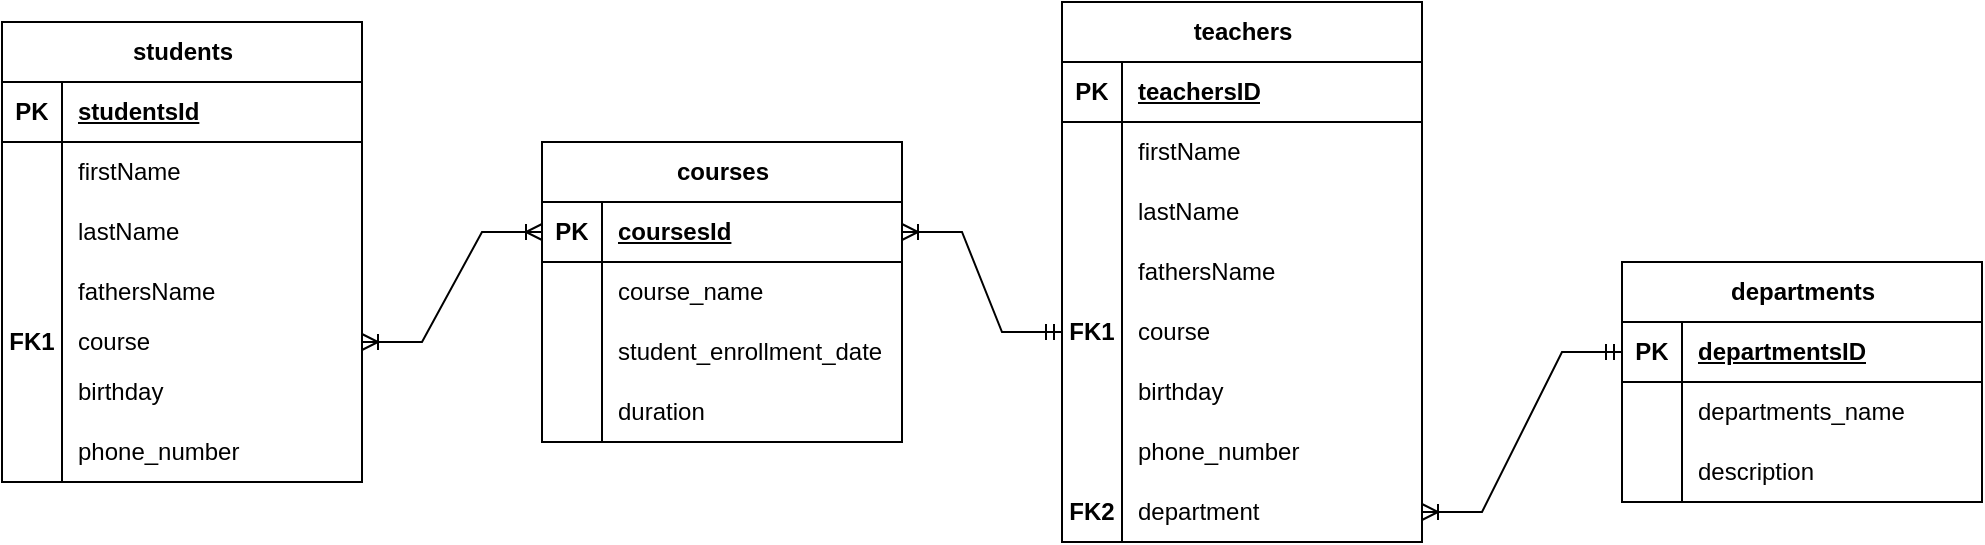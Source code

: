 <mxfile version="24.4.0" type="device" pages="3">
  <diagram name="Задание1" id="9v01sbmRx9BRaJ2WDGMR">
    <mxGraphModel dx="1050" dy="530" grid="1" gridSize="10" guides="1" tooltips="1" connect="1" arrows="1" fold="1" page="1" pageScale="1" pageWidth="827" pageHeight="1169" math="0" shadow="0">
      <root>
        <mxCell id="ANlzovWydl1VUVTtSm1M-0" />
        <mxCell id="ANlzovWydl1VUVTtSm1M-1" parent="ANlzovWydl1VUVTtSm1M-0" />
        <mxCell id="ANlzovWydl1VUVTtSm1M-2" value="students" style="shape=table;startSize=30;container=1;collapsible=1;childLayout=tableLayout;fixedRows=1;rowLines=0;fontStyle=1;align=center;resizeLast=1;html=1;" vertex="1" parent="ANlzovWydl1VUVTtSm1M-1">
          <mxGeometry x="40" y="140" width="180" height="230" as="geometry" />
        </mxCell>
        <mxCell id="ANlzovWydl1VUVTtSm1M-3" value="" style="shape=tableRow;horizontal=0;startSize=0;swimlaneHead=0;swimlaneBody=0;fillColor=none;collapsible=0;dropTarget=0;points=[[0,0.5],[1,0.5]];portConstraint=eastwest;top=0;left=0;right=0;bottom=1;" vertex="1" parent="ANlzovWydl1VUVTtSm1M-2">
          <mxGeometry y="30" width="180" height="30" as="geometry" />
        </mxCell>
        <mxCell id="ANlzovWydl1VUVTtSm1M-4" value="PK" style="shape=partialRectangle;connectable=0;fillColor=none;top=0;left=0;bottom=0;right=0;fontStyle=1;overflow=hidden;whiteSpace=wrap;html=1;" vertex="1" parent="ANlzovWydl1VUVTtSm1M-3">
          <mxGeometry width="30" height="30" as="geometry">
            <mxRectangle width="30" height="30" as="alternateBounds" />
          </mxGeometry>
        </mxCell>
        <mxCell id="ANlzovWydl1VUVTtSm1M-5" value="studentsId" style="shape=partialRectangle;connectable=0;fillColor=none;top=0;left=0;bottom=0;right=0;align=left;spacingLeft=6;fontStyle=5;overflow=hidden;whiteSpace=wrap;html=1;" vertex="1" parent="ANlzovWydl1VUVTtSm1M-3">
          <mxGeometry x="30" width="150" height="30" as="geometry">
            <mxRectangle width="150" height="30" as="alternateBounds" />
          </mxGeometry>
        </mxCell>
        <mxCell id="ANlzovWydl1VUVTtSm1M-6" value="" style="shape=tableRow;horizontal=0;startSize=0;swimlaneHead=0;swimlaneBody=0;fillColor=none;collapsible=0;dropTarget=0;points=[[0,0.5],[1,0.5]];portConstraint=eastwest;top=0;left=0;right=0;bottom=0;" vertex="1" parent="ANlzovWydl1VUVTtSm1M-2">
          <mxGeometry y="60" width="180" height="30" as="geometry" />
        </mxCell>
        <mxCell id="ANlzovWydl1VUVTtSm1M-7" value="" style="shape=partialRectangle;connectable=0;fillColor=none;top=0;left=0;bottom=0;right=0;editable=1;overflow=hidden;whiteSpace=wrap;html=1;" vertex="1" parent="ANlzovWydl1VUVTtSm1M-6">
          <mxGeometry width="30" height="30" as="geometry">
            <mxRectangle width="30" height="30" as="alternateBounds" />
          </mxGeometry>
        </mxCell>
        <mxCell id="ANlzovWydl1VUVTtSm1M-8" value="firstName" style="shape=partialRectangle;connectable=0;fillColor=none;top=0;left=0;bottom=0;right=0;align=left;spacingLeft=6;overflow=hidden;whiteSpace=wrap;html=1;" vertex="1" parent="ANlzovWydl1VUVTtSm1M-6">
          <mxGeometry x="30" width="150" height="30" as="geometry">
            <mxRectangle width="150" height="30" as="alternateBounds" />
          </mxGeometry>
        </mxCell>
        <mxCell id="ANlzovWydl1VUVTtSm1M-9" value="" style="shape=tableRow;horizontal=0;startSize=0;swimlaneHead=0;swimlaneBody=0;fillColor=none;collapsible=0;dropTarget=0;points=[[0,0.5],[1,0.5]];portConstraint=eastwest;top=0;left=0;right=0;bottom=0;" vertex="1" parent="ANlzovWydl1VUVTtSm1M-2">
          <mxGeometry y="90" width="180" height="30" as="geometry" />
        </mxCell>
        <mxCell id="ANlzovWydl1VUVTtSm1M-10" value="" style="shape=partialRectangle;connectable=0;fillColor=none;top=0;left=0;bottom=0;right=0;editable=1;overflow=hidden;whiteSpace=wrap;html=1;" vertex="1" parent="ANlzovWydl1VUVTtSm1M-9">
          <mxGeometry width="30" height="30" as="geometry">
            <mxRectangle width="30" height="30" as="alternateBounds" />
          </mxGeometry>
        </mxCell>
        <mxCell id="ANlzovWydl1VUVTtSm1M-11" value="lastName" style="shape=partialRectangle;connectable=0;fillColor=none;top=0;left=0;bottom=0;right=0;align=left;spacingLeft=6;overflow=hidden;whiteSpace=wrap;html=1;" vertex="1" parent="ANlzovWydl1VUVTtSm1M-9">
          <mxGeometry x="30" width="150" height="30" as="geometry">
            <mxRectangle width="150" height="30" as="alternateBounds" />
          </mxGeometry>
        </mxCell>
        <mxCell id="ANlzovWydl1VUVTtSm1M-12" value="" style="shape=tableRow;horizontal=0;startSize=0;swimlaneHead=0;swimlaneBody=0;fillColor=none;collapsible=0;dropTarget=0;points=[[0,0.5],[1,0.5]];portConstraint=eastwest;top=0;left=0;right=0;bottom=0;" vertex="1" parent="ANlzovWydl1VUVTtSm1M-2">
          <mxGeometry y="120" width="180" height="30" as="geometry" />
        </mxCell>
        <mxCell id="ANlzovWydl1VUVTtSm1M-13" value="" style="shape=partialRectangle;connectable=0;fillColor=none;top=0;left=0;bottom=0;right=0;editable=1;overflow=hidden;whiteSpace=wrap;html=1;" vertex="1" parent="ANlzovWydl1VUVTtSm1M-12">
          <mxGeometry width="30" height="30" as="geometry">
            <mxRectangle width="30" height="30" as="alternateBounds" />
          </mxGeometry>
        </mxCell>
        <mxCell id="ANlzovWydl1VUVTtSm1M-14" value="fathersName" style="shape=partialRectangle;connectable=0;fillColor=none;top=0;left=0;bottom=0;right=0;align=left;spacingLeft=6;overflow=hidden;whiteSpace=wrap;html=1;" vertex="1" parent="ANlzovWydl1VUVTtSm1M-12">
          <mxGeometry x="30" width="150" height="30" as="geometry">
            <mxRectangle width="150" height="30" as="alternateBounds" />
          </mxGeometry>
        </mxCell>
        <mxCell id="ANlzovWydl1VUVTtSm1M-15" value="" style="shape=tableRow;horizontal=0;startSize=0;swimlaneHead=0;swimlaneBody=0;fillColor=none;collapsible=0;dropTarget=0;points=[[0,0.5],[1,0.5]];portConstraint=eastwest;top=0;left=0;right=0;bottom=0;" vertex="1" parent="ANlzovWydl1VUVTtSm1M-2">
          <mxGeometry y="150" width="180" height="20" as="geometry" />
        </mxCell>
        <mxCell id="ANlzovWydl1VUVTtSm1M-16" value="FK1" style="shape=partialRectangle;connectable=0;fillColor=none;top=0;left=0;bottom=0;right=0;editable=1;overflow=hidden;whiteSpace=wrap;html=1;strokeWidth=1;fontStyle=1" vertex="1" parent="ANlzovWydl1VUVTtSm1M-15">
          <mxGeometry width="30" height="20" as="geometry">
            <mxRectangle width="30" height="20" as="alternateBounds" />
          </mxGeometry>
        </mxCell>
        <mxCell id="ANlzovWydl1VUVTtSm1M-17" value="course" style="shape=partialRectangle;connectable=0;fillColor=none;top=0;left=0;bottom=0;right=0;align=left;spacingLeft=6;overflow=hidden;whiteSpace=wrap;html=1;" vertex="1" parent="ANlzovWydl1VUVTtSm1M-15">
          <mxGeometry x="30" width="150" height="20" as="geometry">
            <mxRectangle width="150" height="20" as="alternateBounds" />
          </mxGeometry>
        </mxCell>
        <mxCell id="ANlzovWydl1VUVTtSm1M-18" value="" style="shape=tableRow;horizontal=0;startSize=0;swimlaneHead=0;swimlaneBody=0;fillColor=none;collapsible=0;dropTarget=0;points=[[0,0.5],[1,0.5]];portConstraint=eastwest;top=0;left=0;right=0;bottom=0;" vertex="1" parent="ANlzovWydl1VUVTtSm1M-2">
          <mxGeometry y="170" width="180" height="30" as="geometry" />
        </mxCell>
        <mxCell id="ANlzovWydl1VUVTtSm1M-19" value="" style="shape=partialRectangle;connectable=0;fillColor=none;top=0;left=0;bottom=0;right=0;editable=1;overflow=hidden;whiteSpace=wrap;html=1;" vertex="1" parent="ANlzovWydl1VUVTtSm1M-18">
          <mxGeometry width="30" height="30" as="geometry">
            <mxRectangle width="30" height="30" as="alternateBounds" />
          </mxGeometry>
        </mxCell>
        <mxCell id="ANlzovWydl1VUVTtSm1M-20" value="birthday" style="shape=partialRectangle;connectable=0;fillColor=none;top=0;left=0;bottom=0;right=0;align=left;spacingLeft=6;overflow=hidden;whiteSpace=wrap;html=1;" vertex="1" parent="ANlzovWydl1VUVTtSm1M-18">
          <mxGeometry x="30" width="150" height="30" as="geometry">
            <mxRectangle width="150" height="30" as="alternateBounds" />
          </mxGeometry>
        </mxCell>
        <mxCell id="ANlzovWydl1VUVTtSm1M-21" value="" style="shape=tableRow;horizontal=0;startSize=0;swimlaneHead=0;swimlaneBody=0;fillColor=none;collapsible=0;dropTarget=0;points=[[0,0.5],[1,0.5]];portConstraint=eastwest;top=0;left=0;right=0;bottom=0;" vertex="1" parent="ANlzovWydl1VUVTtSm1M-2">
          <mxGeometry y="200" width="180" height="30" as="geometry" />
        </mxCell>
        <mxCell id="ANlzovWydl1VUVTtSm1M-22" value="" style="shape=partialRectangle;connectable=0;fillColor=none;top=0;left=0;bottom=0;right=0;editable=1;overflow=hidden;whiteSpace=wrap;html=1;" vertex="1" parent="ANlzovWydl1VUVTtSm1M-21">
          <mxGeometry width="30" height="30" as="geometry">
            <mxRectangle width="30" height="30" as="alternateBounds" />
          </mxGeometry>
        </mxCell>
        <mxCell id="ANlzovWydl1VUVTtSm1M-23" value="phone_number" style="shape=partialRectangle;connectable=0;fillColor=none;top=0;left=0;bottom=0;right=0;align=left;spacingLeft=6;overflow=hidden;whiteSpace=wrap;html=1;" vertex="1" parent="ANlzovWydl1VUVTtSm1M-21">
          <mxGeometry x="30" width="150" height="30" as="geometry">
            <mxRectangle width="150" height="30" as="alternateBounds" />
          </mxGeometry>
        </mxCell>
        <mxCell id="ANlzovWydl1VUVTtSm1M-24" value="teachers" style="shape=table;startSize=30;container=1;collapsible=1;childLayout=tableLayout;fixedRows=1;rowLines=0;fontStyle=1;align=center;resizeLast=1;html=1;" vertex="1" parent="ANlzovWydl1VUVTtSm1M-1">
          <mxGeometry x="570" y="130" width="180" height="270" as="geometry" />
        </mxCell>
        <mxCell id="ANlzovWydl1VUVTtSm1M-25" value="" style="shape=tableRow;horizontal=0;startSize=0;swimlaneHead=0;swimlaneBody=0;fillColor=none;collapsible=0;dropTarget=0;points=[[0,0.5],[1,0.5]];portConstraint=eastwest;top=0;left=0;right=0;bottom=1;" vertex="1" parent="ANlzovWydl1VUVTtSm1M-24">
          <mxGeometry y="30" width="180" height="30" as="geometry" />
        </mxCell>
        <mxCell id="ANlzovWydl1VUVTtSm1M-26" value="PK" style="shape=partialRectangle;connectable=0;fillColor=none;top=0;left=0;bottom=0;right=0;fontStyle=1;overflow=hidden;whiteSpace=wrap;html=1;" vertex="1" parent="ANlzovWydl1VUVTtSm1M-25">
          <mxGeometry width="30" height="30" as="geometry">
            <mxRectangle width="30" height="30" as="alternateBounds" />
          </mxGeometry>
        </mxCell>
        <mxCell id="ANlzovWydl1VUVTtSm1M-27" value="teachersID" style="shape=partialRectangle;connectable=0;fillColor=none;top=0;left=0;bottom=0;right=0;align=left;spacingLeft=6;fontStyle=5;overflow=hidden;whiteSpace=wrap;html=1;" vertex="1" parent="ANlzovWydl1VUVTtSm1M-25">
          <mxGeometry x="30" width="150" height="30" as="geometry">
            <mxRectangle width="150" height="30" as="alternateBounds" />
          </mxGeometry>
        </mxCell>
        <mxCell id="ANlzovWydl1VUVTtSm1M-28" value="" style="shape=tableRow;horizontal=0;startSize=0;swimlaneHead=0;swimlaneBody=0;fillColor=none;collapsible=0;dropTarget=0;points=[[0,0.5],[1,0.5]];portConstraint=eastwest;top=0;left=0;right=0;bottom=0;" vertex="1" parent="ANlzovWydl1VUVTtSm1M-24">
          <mxGeometry y="60" width="180" height="30" as="geometry" />
        </mxCell>
        <mxCell id="ANlzovWydl1VUVTtSm1M-29" value="" style="shape=partialRectangle;connectable=0;fillColor=none;top=0;left=0;bottom=0;right=0;editable=1;overflow=hidden;whiteSpace=wrap;html=1;" vertex="1" parent="ANlzovWydl1VUVTtSm1M-28">
          <mxGeometry width="30" height="30" as="geometry">
            <mxRectangle width="30" height="30" as="alternateBounds" />
          </mxGeometry>
        </mxCell>
        <mxCell id="ANlzovWydl1VUVTtSm1M-30" value="firstName" style="shape=partialRectangle;connectable=0;fillColor=none;top=0;left=0;bottom=0;right=0;align=left;spacingLeft=6;overflow=hidden;whiteSpace=wrap;html=1;" vertex="1" parent="ANlzovWydl1VUVTtSm1M-28">
          <mxGeometry x="30" width="150" height="30" as="geometry">
            <mxRectangle width="150" height="30" as="alternateBounds" />
          </mxGeometry>
        </mxCell>
        <mxCell id="ANlzovWydl1VUVTtSm1M-31" value="" style="shape=tableRow;horizontal=0;startSize=0;swimlaneHead=0;swimlaneBody=0;fillColor=none;collapsible=0;dropTarget=0;points=[[0,0.5],[1,0.5]];portConstraint=eastwest;top=0;left=0;right=0;bottom=0;" vertex="1" parent="ANlzovWydl1VUVTtSm1M-24">
          <mxGeometry y="90" width="180" height="30" as="geometry" />
        </mxCell>
        <mxCell id="ANlzovWydl1VUVTtSm1M-32" value="" style="shape=partialRectangle;connectable=0;fillColor=none;top=0;left=0;bottom=0;right=0;editable=1;overflow=hidden;whiteSpace=wrap;html=1;" vertex="1" parent="ANlzovWydl1VUVTtSm1M-31">
          <mxGeometry width="30" height="30" as="geometry">
            <mxRectangle width="30" height="30" as="alternateBounds" />
          </mxGeometry>
        </mxCell>
        <mxCell id="ANlzovWydl1VUVTtSm1M-33" value="lastName" style="shape=partialRectangle;connectable=0;fillColor=none;top=0;left=0;bottom=0;right=0;align=left;spacingLeft=6;overflow=hidden;whiteSpace=wrap;html=1;" vertex="1" parent="ANlzovWydl1VUVTtSm1M-31">
          <mxGeometry x="30" width="150" height="30" as="geometry">
            <mxRectangle width="150" height="30" as="alternateBounds" />
          </mxGeometry>
        </mxCell>
        <mxCell id="ANlzovWydl1VUVTtSm1M-34" value="" style="shape=tableRow;horizontal=0;startSize=0;swimlaneHead=0;swimlaneBody=0;fillColor=none;collapsible=0;dropTarget=0;points=[[0,0.5],[1,0.5]];portConstraint=eastwest;top=0;left=0;right=0;bottom=0;" vertex="1" parent="ANlzovWydl1VUVTtSm1M-24">
          <mxGeometry y="120" width="180" height="30" as="geometry" />
        </mxCell>
        <mxCell id="ANlzovWydl1VUVTtSm1M-35" value="" style="shape=partialRectangle;connectable=0;fillColor=none;top=0;left=0;bottom=0;right=0;editable=1;overflow=hidden;whiteSpace=wrap;html=1;" vertex="1" parent="ANlzovWydl1VUVTtSm1M-34">
          <mxGeometry width="30" height="30" as="geometry">
            <mxRectangle width="30" height="30" as="alternateBounds" />
          </mxGeometry>
        </mxCell>
        <mxCell id="ANlzovWydl1VUVTtSm1M-36" value="fathersName" style="shape=partialRectangle;connectable=0;fillColor=none;top=0;left=0;bottom=0;right=0;align=left;spacingLeft=6;overflow=hidden;whiteSpace=wrap;html=1;" vertex="1" parent="ANlzovWydl1VUVTtSm1M-34">
          <mxGeometry x="30" width="150" height="30" as="geometry">
            <mxRectangle width="150" height="30" as="alternateBounds" />
          </mxGeometry>
        </mxCell>
        <mxCell id="ANlzovWydl1VUVTtSm1M-37" value="" style="shape=tableRow;horizontal=0;startSize=0;swimlaneHead=0;swimlaneBody=0;fillColor=none;collapsible=0;dropTarget=0;points=[[0,0.5],[1,0.5]];portConstraint=eastwest;top=0;left=0;right=0;bottom=0;" vertex="1" parent="ANlzovWydl1VUVTtSm1M-24">
          <mxGeometry y="150" width="180" height="30" as="geometry" />
        </mxCell>
        <mxCell id="ANlzovWydl1VUVTtSm1M-38" value="FK1" style="shape=partialRectangle;connectable=0;fillColor=none;top=0;left=0;bottom=0;right=0;editable=1;overflow=hidden;whiteSpace=wrap;html=1;fontStyle=1" vertex="1" parent="ANlzovWydl1VUVTtSm1M-37">
          <mxGeometry width="30" height="30" as="geometry">
            <mxRectangle width="30" height="30" as="alternateBounds" />
          </mxGeometry>
        </mxCell>
        <mxCell id="ANlzovWydl1VUVTtSm1M-39" value="course" style="shape=partialRectangle;connectable=0;fillColor=none;top=0;left=0;bottom=0;right=0;align=left;spacingLeft=6;overflow=hidden;whiteSpace=wrap;html=1;" vertex="1" parent="ANlzovWydl1VUVTtSm1M-37">
          <mxGeometry x="30" width="150" height="30" as="geometry">
            <mxRectangle width="150" height="30" as="alternateBounds" />
          </mxGeometry>
        </mxCell>
        <mxCell id="ANlzovWydl1VUVTtSm1M-40" value="" style="shape=tableRow;horizontal=0;startSize=0;swimlaneHead=0;swimlaneBody=0;fillColor=none;collapsible=0;dropTarget=0;points=[[0,0.5],[1,0.5]];portConstraint=eastwest;top=0;left=0;right=0;bottom=0;" vertex="1" parent="ANlzovWydl1VUVTtSm1M-24">
          <mxGeometry y="180" width="180" height="30" as="geometry" />
        </mxCell>
        <mxCell id="ANlzovWydl1VUVTtSm1M-41" value="" style="shape=partialRectangle;connectable=0;fillColor=none;top=0;left=0;bottom=0;right=0;editable=1;overflow=hidden;whiteSpace=wrap;html=1;" vertex="1" parent="ANlzovWydl1VUVTtSm1M-40">
          <mxGeometry width="30" height="30" as="geometry">
            <mxRectangle width="30" height="30" as="alternateBounds" />
          </mxGeometry>
        </mxCell>
        <mxCell id="ANlzovWydl1VUVTtSm1M-42" value="birthday" style="shape=partialRectangle;connectable=0;fillColor=none;top=0;left=0;bottom=0;right=0;align=left;spacingLeft=6;overflow=hidden;whiteSpace=wrap;html=1;" vertex="1" parent="ANlzovWydl1VUVTtSm1M-40">
          <mxGeometry x="30" width="150" height="30" as="geometry">
            <mxRectangle width="150" height="30" as="alternateBounds" />
          </mxGeometry>
        </mxCell>
        <mxCell id="ANlzovWydl1VUVTtSm1M-43" value="" style="shape=tableRow;horizontal=0;startSize=0;swimlaneHead=0;swimlaneBody=0;fillColor=none;collapsible=0;dropTarget=0;points=[[0,0.5],[1,0.5]];portConstraint=eastwest;top=0;left=0;right=0;bottom=0;" vertex="1" parent="ANlzovWydl1VUVTtSm1M-24">
          <mxGeometry y="210" width="180" height="30" as="geometry" />
        </mxCell>
        <mxCell id="ANlzovWydl1VUVTtSm1M-44" value="" style="shape=partialRectangle;connectable=0;fillColor=none;top=0;left=0;bottom=0;right=0;editable=1;overflow=hidden;whiteSpace=wrap;html=1;" vertex="1" parent="ANlzovWydl1VUVTtSm1M-43">
          <mxGeometry width="30" height="30" as="geometry">
            <mxRectangle width="30" height="30" as="alternateBounds" />
          </mxGeometry>
        </mxCell>
        <mxCell id="ANlzovWydl1VUVTtSm1M-45" value="phone_number" style="shape=partialRectangle;connectable=0;fillColor=none;top=0;left=0;bottom=0;right=0;align=left;spacingLeft=6;overflow=hidden;whiteSpace=wrap;html=1;" vertex="1" parent="ANlzovWydl1VUVTtSm1M-43">
          <mxGeometry x="30" width="150" height="30" as="geometry">
            <mxRectangle width="150" height="30" as="alternateBounds" />
          </mxGeometry>
        </mxCell>
        <mxCell id="ANlzovWydl1VUVTtSm1M-46" value="" style="shape=tableRow;horizontal=0;startSize=0;swimlaneHead=0;swimlaneBody=0;fillColor=none;collapsible=0;dropTarget=0;points=[[0,0.5],[1,0.5]];portConstraint=eastwest;top=0;left=0;right=0;bottom=0;" vertex="1" parent="ANlzovWydl1VUVTtSm1M-24">
          <mxGeometry y="240" width="180" height="30" as="geometry" />
        </mxCell>
        <mxCell id="ANlzovWydl1VUVTtSm1M-47" value="&lt;b&gt;FK2&lt;/b&gt;" style="shape=partialRectangle;connectable=0;fillColor=none;top=0;left=0;bottom=0;right=0;editable=1;overflow=hidden;whiteSpace=wrap;html=1;" vertex="1" parent="ANlzovWydl1VUVTtSm1M-46">
          <mxGeometry width="30" height="30" as="geometry">
            <mxRectangle width="30" height="30" as="alternateBounds" />
          </mxGeometry>
        </mxCell>
        <mxCell id="ANlzovWydl1VUVTtSm1M-48" value="department" style="shape=partialRectangle;connectable=0;fillColor=none;top=0;left=0;bottom=0;right=0;align=left;spacingLeft=6;overflow=hidden;whiteSpace=wrap;html=1;" vertex="1" parent="ANlzovWydl1VUVTtSm1M-46">
          <mxGeometry x="30" width="150" height="30" as="geometry">
            <mxRectangle width="150" height="30" as="alternateBounds" />
          </mxGeometry>
        </mxCell>
        <mxCell id="ANlzovWydl1VUVTtSm1M-49" value="courses" style="shape=table;startSize=30;container=1;collapsible=1;childLayout=tableLayout;fixedRows=1;rowLines=0;fontStyle=1;align=center;resizeLast=1;html=1;" vertex="1" parent="ANlzovWydl1VUVTtSm1M-1">
          <mxGeometry x="310" y="200" width="180" height="150" as="geometry" />
        </mxCell>
        <mxCell id="ANlzovWydl1VUVTtSm1M-50" value="" style="shape=tableRow;horizontal=0;startSize=0;swimlaneHead=0;swimlaneBody=0;fillColor=none;collapsible=0;dropTarget=0;points=[[0,0.5],[1,0.5]];portConstraint=eastwest;top=0;left=0;right=0;bottom=1;" vertex="1" parent="ANlzovWydl1VUVTtSm1M-49">
          <mxGeometry y="30" width="180" height="30" as="geometry" />
        </mxCell>
        <mxCell id="ANlzovWydl1VUVTtSm1M-51" value="PK" style="shape=partialRectangle;connectable=0;fillColor=none;top=0;left=0;bottom=0;right=0;fontStyle=1;overflow=hidden;whiteSpace=wrap;html=1;" vertex="1" parent="ANlzovWydl1VUVTtSm1M-50">
          <mxGeometry width="30" height="30" as="geometry">
            <mxRectangle width="30" height="30" as="alternateBounds" />
          </mxGeometry>
        </mxCell>
        <mxCell id="ANlzovWydl1VUVTtSm1M-52" value="coursesId" style="shape=partialRectangle;connectable=0;fillColor=none;top=0;left=0;bottom=0;right=0;align=left;spacingLeft=6;fontStyle=5;overflow=hidden;whiteSpace=wrap;html=1;" vertex="1" parent="ANlzovWydl1VUVTtSm1M-50">
          <mxGeometry x="30" width="150" height="30" as="geometry">
            <mxRectangle width="150" height="30" as="alternateBounds" />
          </mxGeometry>
        </mxCell>
        <mxCell id="ANlzovWydl1VUVTtSm1M-53" value="" style="shape=tableRow;horizontal=0;startSize=0;swimlaneHead=0;swimlaneBody=0;fillColor=none;collapsible=0;dropTarget=0;points=[[0,0.5],[1,0.5]];portConstraint=eastwest;top=0;left=0;right=0;bottom=0;" vertex="1" parent="ANlzovWydl1VUVTtSm1M-49">
          <mxGeometry y="60" width="180" height="30" as="geometry" />
        </mxCell>
        <mxCell id="ANlzovWydl1VUVTtSm1M-54" value="" style="shape=partialRectangle;connectable=0;fillColor=none;top=0;left=0;bottom=0;right=0;editable=1;overflow=hidden;whiteSpace=wrap;html=1;" vertex="1" parent="ANlzovWydl1VUVTtSm1M-53">
          <mxGeometry width="30" height="30" as="geometry">
            <mxRectangle width="30" height="30" as="alternateBounds" />
          </mxGeometry>
        </mxCell>
        <mxCell id="ANlzovWydl1VUVTtSm1M-55" value="course_name" style="shape=partialRectangle;connectable=0;fillColor=none;top=0;left=0;bottom=0;right=0;align=left;spacingLeft=6;overflow=hidden;whiteSpace=wrap;html=1;" vertex="1" parent="ANlzovWydl1VUVTtSm1M-53">
          <mxGeometry x="30" width="150" height="30" as="geometry">
            <mxRectangle width="150" height="30" as="alternateBounds" />
          </mxGeometry>
        </mxCell>
        <mxCell id="ANlzovWydl1VUVTtSm1M-56" value="" style="shape=tableRow;horizontal=0;startSize=0;swimlaneHead=0;swimlaneBody=0;fillColor=none;collapsible=0;dropTarget=0;points=[[0,0.5],[1,0.5]];portConstraint=eastwest;top=0;left=0;right=0;bottom=0;" vertex="1" parent="ANlzovWydl1VUVTtSm1M-49">
          <mxGeometry y="90" width="180" height="30" as="geometry" />
        </mxCell>
        <mxCell id="ANlzovWydl1VUVTtSm1M-57" value="" style="shape=partialRectangle;connectable=0;fillColor=none;top=0;left=0;bottom=0;right=0;editable=1;overflow=hidden;whiteSpace=wrap;html=1;" vertex="1" parent="ANlzovWydl1VUVTtSm1M-56">
          <mxGeometry width="30" height="30" as="geometry">
            <mxRectangle width="30" height="30" as="alternateBounds" />
          </mxGeometry>
        </mxCell>
        <mxCell id="ANlzovWydl1VUVTtSm1M-58" value="student_enrollment_date" style="shape=partialRectangle;connectable=0;fillColor=none;top=0;left=0;bottom=0;right=0;align=left;spacingLeft=6;overflow=hidden;whiteSpace=wrap;html=1;" vertex="1" parent="ANlzovWydl1VUVTtSm1M-56">
          <mxGeometry x="30" width="150" height="30" as="geometry">
            <mxRectangle width="150" height="30" as="alternateBounds" />
          </mxGeometry>
        </mxCell>
        <mxCell id="ANlzovWydl1VUVTtSm1M-59" value="" style="shape=tableRow;horizontal=0;startSize=0;swimlaneHead=0;swimlaneBody=0;fillColor=none;collapsible=0;dropTarget=0;points=[[0,0.5],[1,0.5]];portConstraint=eastwest;top=0;left=0;right=0;bottom=0;" vertex="1" parent="ANlzovWydl1VUVTtSm1M-49">
          <mxGeometry y="120" width="180" height="30" as="geometry" />
        </mxCell>
        <mxCell id="ANlzovWydl1VUVTtSm1M-60" value="" style="shape=partialRectangle;connectable=0;fillColor=none;top=0;left=0;bottom=0;right=0;editable=1;overflow=hidden;whiteSpace=wrap;html=1;" vertex="1" parent="ANlzovWydl1VUVTtSm1M-59">
          <mxGeometry width="30" height="30" as="geometry">
            <mxRectangle width="30" height="30" as="alternateBounds" />
          </mxGeometry>
        </mxCell>
        <mxCell id="ANlzovWydl1VUVTtSm1M-61" value="duration" style="shape=partialRectangle;connectable=0;fillColor=none;top=0;left=0;bottom=0;right=0;align=left;spacingLeft=6;overflow=hidden;whiteSpace=wrap;html=1;" vertex="1" parent="ANlzovWydl1VUVTtSm1M-59">
          <mxGeometry x="30" width="150" height="30" as="geometry">
            <mxRectangle width="150" height="30" as="alternateBounds" />
          </mxGeometry>
        </mxCell>
        <mxCell id="ANlzovWydl1VUVTtSm1M-65" value="" style="edgeStyle=entityRelationEdgeStyle;fontSize=12;html=1;endArrow=ERoneToMany;startArrow=ERoneToMany;rounded=0;entryX=0;entryY=0.5;entryDx=0;entryDy=0;" edge="1" parent="ANlzovWydl1VUVTtSm1M-1" source="ANlzovWydl1VUVTtSm1M-15" target="ANlzovWydl1VUVTtSm1M-50">
          <mxGeometry width="100" height="100" relative="1" as="geometry">
            <mxPoint x="260" y="325" as="sourcePoint" />
            <mxPoint x="323.5" y="290" as="targetPoint" />
          </mxGeometry>
        </mxCell>
        <mxCell id="ANlzovWydl1VUVTtSm1M-66" value="" style="edgeStyle=entityRelationEdgeStyle;fontSize=12;html=1;endArrow=ERoneToMany;startArrow=ERmandOne;rounded=0;" edge="1" parent="ANlzovWydl1VUVTtSm1M-1" source="ANlzovWydl1VUVTtSm1M-37" target="ANlzovWydl1VUVTtSm1M-50">
          <mxGeometry width="100" height="100" relative="1" as="geometry">
            <mxPoint x="503.5" y="240" as="sourcePoint" />
            <mxPoint x="560" y="310" as="targetPoint" />
            <Array as="points">
              <mxPoint x="550" y="310" />
            </Array>
          </mxGeometry>
        </mxCell>
        <mxCell id="ANlzovWydl1VUVTtSm1M-67" value="departments" style="shape=table;startSize=30;container=1;collapsible=1;childLayout=tableLayout;fixedRows=1;rowLines=0;fontStyle=1;align=center;resizeLast=1;html=1;" vertex="1" parent="ANlzovWydl1VUVTtSm1M-1">
          <mxGeometry x="850" y="260" width="180" height="120" as="geometry" />
        </mxCell>
        <mxCell id="ANlzovWydl1VUVTtSm1M-68" value="" style="shape=tableRow;horizontal=0;startSize=0;swimlaneHead=0;swimlaneBody=0;fillColor=none;collapsible=0;dropTarget=0;points=[[0,0.5],[1,0.5]];portConstraint=eastwest;top=0;left=0;right=0;bottom=1;" vertex="1" parent="ANlzovWydl1VUVTtSm1M-67">
          <mxGeometry y="30" width="180" height="30" as="geometry" />
        </mxCell>
        <mxCell id="ANlzovWydl1VUVTtSm1M-69" value="PK" style="shape=partialRectangle;connectable=0;fillColor=none;top=0;left=0;bottom=0;right=0;fontStyle=1;overflow=hidden;whiteSpace=wrap;html=1;" vertex="1" parent="ANlzovWydl1VUVTtSm1M-68">
          <mxGeometry width="30" height="30" as="geometry">
            <mxRectangle width="30" height="30" as="alternateBounds" />
          </mxGeometry>
        </mxCell>
        <mxCell id="ANlzovWydl1VUVTtSm1M-70" value="departmentsID" style="shape=partialRectangle;connectable=0;fillColor=none;top=0;left=0;bottom=0;right=0;align=left;spacingLeft=6;fontStyle=5;overflow=hidden;whiteSpace=wrap;html=1;" vertex="1" parent="ANlzovWydl1VUVTtSm1M-68">
          <mxGeometry x="30" width="150" height="30" as="geometry">
            <mxRectangle width="150" height="30" as="alternateBounds" />
          </mxGeometry>
        </mxCell>
        <mxCell id="ANlzovWydl1VUVTtSm1M-71" value="" style="shape=tableRow;horizontal=0;startSize=0;swimlaneHead=0;swimlaneBody=0;fillColor=none;collapsible=0;dropTarget=0;points=[[0,0.5],[1,0.5]];portConstraint=eastwest;top=0;left=0;right=0;bottom=0;" vertex="1" parent="ANlzovWydl1VUVTtSm1M-67">
          <mxGeometry y="60" width="180" height="30" as="geometry" />
        </mxCell>
        <mxCell id="ANlzovWydl1VUVTtSm1M-72" value="" style="shape=partialRectangle;connectable=0;fillColor=none;top=0;left=0;bottom=0;right=0;editable=1;overflow=hidden;whiteSpace=wrap;html=1;fontStyle=1" vertex="1" parent="ANlzovWydl1VUVTtSm1M-71">
          <mxGeometry width="30" height="30" as="geometry">
            <mxRectangle width="30" height="30" as="alternateBounds" />
          </mxGeometry>
        </mxCell>
        <mxCell id="ANlzovWydl1VUVTtSm1M-73" value="departments_name" style="shape=partialRectangle;connectable=0;fillColor=none;top=0;left=0;bottom=0;right=0;align=left;spacingLeft=6;overflow=hidden;whiteSpace=wrap;html=1;" vertex="1" parent="ANlzovWydl1VUVTtSm1M-71">
          <mxGeometry x="30" width="150" height="30" as="geometry">
            <mxRectangle width="150" height="30" as="alternateBounds" />
          </mxGeometry>
        </mxCell>
        <mxCell id="ANlzovWydl1VUVTtSm1M-74" value="" style="shape=tableRow;horizontal=0;startSize=0;swimlaneHead=0;swimlaneBody=0;fillColor=none;collapsible=0;dropTarget=0;points=[[0,0.5],[1,0.5]];portConstraint=eastwest;top=0;left=0;right=0;bottom=0;" vertex="1" parent="ANlzovWydl1VUVTtSm1M-67">
          <mxGeometry y="90" width="180" height="30" as="geometry" />
        </mxCell>
        <mxCell id="ANlzovWydl1VUVTtSm1M-75" value="" style="shape=partialRectangle;connectable=0;fillColor=none;top=0;left=0;bottom=0;right=0;editable=1;overflow=hidden;whiteSpace=wrap;html=1;" vertex="1" parent="ANlzovWydl1VUVTtSm1M-74">
          <mxGeometry width="30" height="30" as="geometry">
            <mxRectangle width="30" height="30" as="alternateBounds" />
          </mxGeometry>
        </mxCell>
        <mxCell id="ANlzovWydl1VUVTtSm1M-76" value="description" style="shape=partialRectangle;connectable=0;fillColor=none;top=0;left=0;bottom=0;right=0;align=left;spacingLeft=6;overflow=hidden;whiteSpace=wrap;html=1;" vertex="1" parent="ANlzovWydl1VUVTtSm1M-74">
          <mxGeometry x="30" width="150" height="30" as="geometry">
            <mxRectangle width="150" height="30" as="alternateBounds" />
          </mxGeometry>
        </mxCell>
        <mxCell id="ANlzovWydl1VUVTtSm1M-77" value="" style="edgeStyle=entityRelationEdgeStyle;fontSize=12;html=1;endArrow=ERoneToMany;startArrow=ERmandOne;rounded=0;" edge="1" parent="ANlzovWydl1VUVTtSm1M-1" source="ANlzovWydl1VUVTtSm1M-68" target="ANlzovWydl1VUVTtSm1M-46">
          <mxGeometry width="100" height="100" relative="1" as="geometry">
            <mxPoint x="860" y="319" as="sourcePoint" />
            <mxPoint x="760" y="409" as="targetPoint" />
            <Array as="points">
              <mxPoint x="790" y="424" />
              <mxPoint x="820" y="364" />
              <mxPoint x="800" y="414" />
            </Array>
          </mxGeometry>
        </mxCell>
      </root>
    </mxGraphModel>
  </diagram>
  <diagram name="Задание2" id="FCsEYE_-lw3yn7GHLwfh">
    <mxGraphModel dx="1500" dy="757" grid="1" gridSize="10" guides="1" tooltips="1" connect="1" arrows="1" fold="1" page="1" pageScale="1" pageWidth="827" pageHeight="1169" math="0" shadow="0">
      <root>
        <mxCell id="ot6N8t5T9Cv98ySL-Z4E-0" />
        <mxCell id="ot6N8t5T9Cv98ySL-Z4E-1" parent="ot6N8t5T9Cv98ySL-Z4E-0" />
        <mxCell id="ot6N8t5T9Cv98ySL-Z4E-2" value="students" style="shape=table;startSize=30;container=1;collapsible=1;childLayout=tableLayout;fixedRows=1;rowLines=0;fontStyle=1;align=center;resizeLast=1;html=1;" vertex="1" parent="ot6N8t5T9Cv98ySL-Z4E-1">
          <mxGeometry x="40" y="140" width="180" height="230" as="geometry" />
        </mxCell>
        <mxCell id="ot6N8t5T9Cv98ySL-Z4E-3" value="" style="shape=tableRow;horizontal=0;startSize=0;swimlaneHead=0;swimlaneBody=0;fillColor=none;collapsible=0;dropTarget=0;points=[[0,0.5],[1,0.5]];portConstraint=eastwest;top=0;left=0;right=0;bottom=1;" vertex="1" parent="ot6N8t5T9Cv98ySL-Z4E-2">
          <mxGeometry y="30" width="180" height="30" as="geometry" />
        </mxCell>
        <mxCell id="ot6N8t5T9Cv98ySL-Z4E-4" value="PK" style="shape=partialRectangle;connectable=0;fillColor=none;top=0;left=0;bottom=0;right=0;fontStyle=1;overflow=hidden;whiteSpace=wrap;html=1;" vertex="1" parent="ot6N8t5T9Cv98ySL-Z4E-3">
          <mxGeometry width="30" height="30" as="geometry">
            <mxRectangle width="30" height="30" as="alternateBounds" />
          </mxGeometry>
        </mxCell>
        <mxCell id="ot6N8t5T9Cv98ySL-Z4E-5" value="studentsId" style="shape=partialRectangle;connectable=0;fillColor=none;top=0;left=0;bottom=0;right=0;align=left;spacingLeft=6;fontStyle=5;overflow=hidden;whiteSpace=wrap;html=1;" vertex="1" parent="ot6N8t5T9Cv98ySL-Z4E-3">
          <mxGeometry x="30" width="150" height="30" as="geometry">
            <mxRectangle width="150" height="30" as="alternateBounds" />
          </mxGeometry>
        </mxCell>
        <mxCell id="ot6N8t5T9Cv98ySL-Z4E-6" value="" style="shape=tableRow;horizontal=0;startSize=0;swimlaneHead=0;swimlaneBody=0;fillColor=none;collapsible=0;dropTarget=0;points=[[0,0.5],[1,0.5]];portConstraint=eastwest;top=0;left=0;right=0;bottom=0;" vertex="1" parent="ot6N8t5T9Cv98ySL-Z4E-2">
          <mxGeometry y="60" width="180" height="30" as="geometry" />
        </mxCell>
        <mxCell id="ot6N8t5T9Cv98ySL-Z4E-7" value="" style="shape=partialRectangle;connectable=0;fillColor=none;top=0;left=0;bottom=0;right=0;editable=1;overflow=hidden;whiteSpace=wrap;html=1;" vertex="1" parent="ot6N8t5T9Cv98ySL-Z4E-6">
          <mxGeometry width="30" height="30" as="geometry">
            <mxRectangle width="30" height="30" as="alternateBounds" />
          </mxGeometry>
        </mxCell>
        <mxCell id="ot6N8t5T9Cv98ySL-Z4E-8" value="firstName" style="shape=partialRectangle;connectable=0;fillColor=none;top=0;left=0;bottom=0;right=0;align=left;spacingLeft=6;overflow=hidden;whiteSpace=wrap;html=1;" vertex="1" parent="ot6N8t5T9Cv98ySL-Z4E-6">
          <mxGeometry x="30" width="150" height="30" as="geometry">
            <mxRectangle width="150" height="30" as="alternateBounds" />
          </mxGeometry>
        </mxCell>
        <mxCell id="ot6N8t5T9Cv98ySL-Z4E-9" value="" style="shape=tableRow;horizontal=0;startSize=0;swimlaneHead=0;swimlaneBody=0;fillColor=none;collapsible=0;dropTarget=0;points=[[0,0.5],[1,0.5]];portConstraint=eastwest;top=0;left=0;right=0;bottom=0;" vertex="1" parent="ot6N8t5T9Cv98ySL-Z4E-2">
          <mxGeometry y="90" width="180" height="30" as="geometry" />
        </mxCell>
        <mxCell id="ot6N8t5T9Cv98ySL-Z4E-10" value="" style="shape=partialRectangle;connectable=0;fillColor=none;top=0;left=0;bottom=0;right=0;editable=1;overflow=hidden;whiteSpace=wrap;html=1;" vertex="1" parent="ot6N8t5T9Cv98ySL-Z4E-9">
          <mxGeometry width="30" height="30" as="geometry">
            <mxRectangle width="30" height="30" as="alternateBounds" />
          </mxGeometry>
        </mxCell>
        <mxCell id="ot6N8t5T9Cv98ySL-Z4E-11" value="lastName" style="shape=partialRectangle;connectable=0;fillColor=none;top=0;left=0;bottom=0;right=0;align=left;spacingLeft=6;overflow=hidden;whiteSpace=wrap;html=1;" vertex="1" parent="ot6N8t5T9Cv98ySL-Z4E-9">
          <mxGeometry x="30" width="150" height="30" as="geometry">
            <mxRectangle width="150" height="30" as="alternateBounds" />
          </mxGeometry>
        </mxCell>
        <mxCell id="ot6N8t5T9Cv98ySL-Z4E-12" value="" style="shape=tableRow;horizontal=0;startSize=0;swimlaneHead=0;swimlaneBody=0;fillColor=none;collapsible=0;dropTarget=0;points=[[0,0.5],[1,0.5]];portConstraint=eastwest;top=0;left=0;right=0;bottom=0;" vertex="1" parent="ot6N8t5T9Cv98ySL-Z4E-2">
          <mxGeometry y="120" width="180" height="30" as="geometry" />
        </mxCell>
        <mxCell id="ot6N8t5T9Cv98ySL-Z4E-13" value="" style="shape=partialRectangle;connectable=0;fillColor=none;top=0;left=0;bottom=0;right=0;editable=1;overflow=hidden;whiteSpace=wrap;html=1;" vertex="1" parent="ot6N8t5T9Cv98ySL-Z4E-12">
          <mxGeometry width="30" height="30" as="geometry">
            <mxRectangle width="30" height="30" as="alternateBounds" />
          </mxGeometry>
        </mxCell>
        <mxCell id="ot6N8t5T9Cv98ySL-Z4E-14" value="fathersName" style="shape=partialRectangle;connectable=0;fillColor=none;top=0;left=0;bottom=0;right=0;align=left;spacingLeft=6;overflow=hidden;whiteSpace=wrap;html=1;" vertex="1" parent="ot6N8t5T9Cv98ySL-Z4E-12">
          <mxGeometry x="30" width="150" height="30" as="geometry">
            <mxRectangle width="150" height="30" as="alternateBounds" />
          </mxGeometry>
        </mxCell>
        <mxCell id="ot6N8t5T9Cv98ySL-Z4E-15" value="" style="shape=tableRow;horizontal=0;startSize=0;swimlaneHead=0;swimlaneBody=0;fillColor=none;collapsible=0;dropTarget=0;points=[[0,0.5],[1,0.5]];portConstraint=eastwest;top=0;left=0;right=0;bottom=0;" vertex="1" parent="ot6N8t5T9Cv98ySL-Z4E-2">
          <mxGeometry y="150" width="180" height="20" as="geometry" />
        </mxCell>
        <mxCell id="ot6N8t5T9Cv98ySL-Z4E-16" value="FK1" style="shape=partialRectangle;connectable=0;fillColor=none;top=0;left=0;bottom=0;right=0;editable=1;overflow=hidden;whiteSpace=wrap;html=1;strokeWidth=1;fontStyle=1" vertex="1" parent="ot6N8t5T9Cv98ySL-Z4E-15">
          <mxGeometry width="30" height="20" as="geometry">
            <mxRectangle width="30" height="20" as="alternateBounds" />
          </mxGeometry>
        </mxCell>
        <mxCell id="ot6N8t5T9Cv98ySL-Z4E-17" value="course" style="shape=partialRectangle;connectable=0;fillColor=none;top=0;left=0;bottom=0;right=0;align=left;spacingLeft=6;overflow=hidden;whiteSpace=wrap;html=1;" vertex="1" parent="ot6N8t5T9Cv98ySL-Z4E-15">
          <mxGeometry x="30" width="150" height="20" as="geometry">
            <mxRectangle width="150" height="20" as="alternateBounds" />
          </mxGeometry>
        </mxCell>
        <mxCell id="ot6N8t5T9Cv98ySL-Z4E-18" value="" style="shape=tableRow;horizontal=0;startSize=0;swimlaneHead=0;swimlaneBody=0;fillColor=none;collapsible=0;dropTarget=0;points=[[0,0.5],[1,0.5]];portConstraint=eastwest;top=0;left=0;right=0;bottom=0;" vertex="1" parent="ot6N8t5T9Cv98ySL-Z4E-2">
          <mxGeometry y="170" width="180" height="30" as="geometry" />
        </mxCell>
        <mxCell id="ot6N8t5T9Cv98ySL-Z4E-19" value="" style="shape=partialRectangle;connectable=0;fillColor=none;top=0;left=0;bottom=0;right=0;editable=1;overflow=hidden;whiteSpace=wrap;html=1;" vertex="1" parent="ot6N8t5T9Cv98ySL-Z4E-18">
          <mxGeometry width="30" height="30" as="geometry">
            <mxRectangle width="30" height="30" as="alternateBounds" />
          </mxGeometry>
        </mxCell>
        <mxCell id="ot6N8t5T9Cv98ySL-Z4E-20" value="birthday" style="shape=partialRectangle;connectable=0;fillColor=none;top=0;left=0;bottom=0;right=0;align=left;spacingLeft=6;overflow=hidden;whiteSpace=wrap;html=1;" vertex="1" parent="ot6N8t5T9Cv98ySL-Z4E-18">
          <mxGeometry x="30" width="150" height="30" as="geometry">
            <mxRectangle width="150" height="30" as="alternateBounds" />
          </mxGeometry>
        </mxCell>
        <mxCell id="ot6N8t5T9Cv98ySL-Z4E-21" value="" style="shape=tableRow;horizontal=0;startSize=0;swimlaneHead=0;swimlaneBody=0;fillColor=none;collapsible=0;dropTarget=0;points=[[0,0.5],[1,0.5]];portConstraint=eastwest;top=0;left=0;right=0;bottom=0;" vertex="1" parent="ot6N8t5T9Cv98ySL-Z4E-2">
          <mxGeometry y="200" width="180" height="30" as="geometry" />
        </mxCell>
        <mxCell id="ot6N8t5T9Cv98ySL-Z4E-22" value="" style="shape=partialRectangle;connectable=0;fillColor=none;top=0;left=0;bottom=0;right=0;editable=1;overflow=hidden;whiteSpace=wrap;html=1;" vertex="1" parent="ot6N8t5T9Cv98ySL-Z4E-21">
          <mxGeometry width="30" height="30" as="geometry">
            <mxRectangle width="30" height="30" as="alternateBounds" />
          </mxGeometry>
        </mxCell>
        <mxCell id="ot6N8t5T9Cv98ySL-Z4E-23" value="phone_number" style="shape=partialRectangle;connectable=0;fillColor=none;top=0;left=0;bottom=0;right=0;align=left;spacingLeft=6;overflow=hidden;whiteSpace=wrap;html=1;" vertex="1" parent="ot6N8t5T9Cv98ySL-Z4E-21">
          <mxGeometry x="30" width="150" height="30" as="geometry">
            <mxRectangle width="150" height="30" as="alternateBounds" />
          </mxGeometry>
        </mxCell>
        <mxCell id="ot6N8t5T9Cv98ySL-Z4E-24" value="teachers" style="shape=table;startSize=30;container=1;collapsible=1;childLayout=tableLayout;fixedRows=1;rowLines=0;fontStyle=1;align=center;resizeLast=1;html=1;" vertex="1" parent="ot6N8t5T9Cv98ySL-Z4E-1">
          <mxGeometry x="570" y="130" width="180" height="270" as="geometry" />
        </mxCell>
        <mxCell id="ot6N8t5T9Cv98ySL-Z4E-25" value="" style="shape=tableRow;horizontal=0;startSize=0;swimlaneHead=0;swimlaneBody=0;fillColor=none;collapsible=0;dropTarget=0;points=[[0,0.5],[1,0.5]];portConstraint=eastwest;top=0;left=0;right=0;bottom=1;" vertex="1" parent="ot6N8t5T9Cv98ySL-Z4E-24">
          <mxGeometry y="30" width="180" height="30" as="geometry" />
        </mxCell>
        <mxCell id="ot6N8t5T9Cv98ySL-Z4E-26" value="PK" style="shape=partialRectangle;connectable=0;fillColor=none;top=0;left=0;bottom=0;right=0;fontStyle=1;overflow=hidden;whiteSpace=wrap;html=1;" vertex="1" parent="ot6N8t5T9Cv98ySL-Z4E-25">
          <mxGeometry width="30" height="30" as="geometry">
            <mxRectangle width="30" height="30" as="alternateBounds" />
          </mxGeometry>
        </mxCell>
        <mxCell id="ot6N8t5T9Cv98ySL-Z4E-27" value="teachersID" style="shape=partialRectangle;connectable=0;fillColor=none;top=0;left=0;bottom=0;right=0;align=left;spacingLeft=6;fontStyle=5;overflow=hidden;whiteSpace=wrap;html=1;" vertex="1" parent="ot6N8t5T9Cv98ySL-Z4E-25">
          <mxGeometry x="30" width="150" height="30" as="geometry">
            <mxRectangle width="150" height="30" as="alternateBounds" />
          </mxGeometry>
        </mxCell>
        <mxCell id="ot6N8t5T9Cv98ySL-Z4E-28" value="" style="shape=tableRow;horizontal=0;startSize=0;swimlaneHead=0;swimlaneBody=0;fillColor=none;collapsible=0;dropTarget=0;points=[[0,0.5],[1,0.5]];portConstraint=eastwest;top=0;left=0;right=0;bottom=0;" vertex="1" parent="ot6N8t5T9Cv98ySL-Z4E-24">
          <mxGeometry y="60" width="180" height="30" as="geometry" />
        </mxCell>
        <mxCell id="ot6N8t5T9Cv98ySL-Z4E-29" value="" style="shape=partialRectangle;connectable=0;fillColor=none;top=0;left=0;bottom=0;right=0;editable=1;overflow=hidden;whiteSpace=wrap;html=1;" vertex="1" parent="ot6N8t5T9Cv98ySL-Z4E-28">
          <mxGeometry width="30" height="30" as="geometry">
            <mxRectangle width="30" height="30" as="alternateBounds" />
          </mxGeometry>
        </mxCell>
        <mxCell id="ot6N8t5T9Cv98ySL-Z4E-30" value="firstName" style="shape=partialRectangle;connectable=0;fillColor=none;top=0;left=0;bottom=0;right=0;align=left;spacingLeft=6;overflow=hidden;whiteSpace=wrap;html=1;" vertex="1" parent="ot6N8t5T9Cv98ySL-Z4E-28">
          <mxGeometry x="30" width="150" height="30" as="geometry">
            <mxRectangle width="150" height="30" as="alternateBounds" />
          </mxGeometry>
        </mxCell>
        <mxCell id="ot6N8t5T9Cv98ySL-Z4E-31" value="" style="shape=tableRow;horizontal=0;startSize=0;swimlaneHead=0;swimlaneBody=0;fillColor=none;collapsible=0;dropTarget=0;points=[[0,0.5],[1,0.5]];portConstraint=eastwest;top=0;left=0;right=0;bottom=0;" vertex="1" parent="ot6N8t5T9Cv98ySL-Z4E-24">
          <mxGeometry y="90" width="180" height="30" as="geometry" />
        </mxCell>
        <mxCell id="ot6N8t5T9Cv98ySL-Z4E-32" value="" style="shape=partialRectangle;connectable=0;fillColor=none;top=0;left=0;bottom=0;right=0;editable=1;overflow=hidden;whiteSpace=wrap;html=1;" vertex="1" parent="ot6N8t5T9Cv98ySL-Z4E-31">
          <mxGeometry width="30" height="30" as="geometry">
            <mxRectangle width="30" height="30" as="alternateBounds" />
          </mxGeometry>
        </mxCell>
        <mxCell id="ot6N8t5T9Cv98ySL-Z4E-33" value="lastName" style="shape=partialRectangle;connectable=0;fillColor=none;top=0;left=0;bottom=0;right=0;align=left;spacingLeft=6;overflow=hidden;whiteSpace=wrap;html=1;" vertex="1" parent="ot6N8t5T9Cv98ySL-Z4E-31">
          <mxGeometry x="30" width="150" height="30" as="geometry">
            <mxRectangle width="150" height="30" as="alternateBounds" />
          </mxGeometry>
        </mxCell>
        <mxCell id="ot6N8t5T9Cv98ySL-Z4E-34" value="" style="shape=tableRow;horizontal=0;startSize=0;swimlaneHead=0;swimlaneBody=0;fillColor=none;collapsible=0;dropTarget=0;points=[[0,0.5],[1,0.5]];portConstraint=eastwest;top=0;left=0;right=0;bottom=0;" vertex="1" parent="ot6N8t5T9Cv98ySL-Z4E-24">
          <mxGeometry y="120" width="180" height="30" as="geometry" />
        </mxCell>
        <mxCell id="ot6N8t5T9Cv98ySL-Z4E-35" value="" style="shape=partialRectangle;connectable=0;fillColor=none;top=0;left=0;bottom=0;right=0;editable=1;overflow=hidden;whiteSpace=wrap;html=1;" vertex="1" parent="ot6N8t5T9Cv98ySL-Z4E-34">
          <mxGeometry width="30" height="30" as="geometry">
            <mxRectangle width="30" height="30" as="alternateBounds" />
          </mxGeometry>
        </mxCell>
        <mxCell id="ot6N8t5T9Cv98ySL-Z4E-36" value="fathersName" style="shape=partialRectangle;connectable=0;fillColor=none;top=0;left=0;bottom=0;right=0;align=left;spacingLeft=6;overflow=hidden;whiteSpace=wrap;html=1;" vertex="1" parent="ot6N8t5T9Cv98ySL-Z4E-34">
          <mxGeometry x="30" width="150" height="30" as="geometry">
            <mxRectangle width="150" height="30" as="alternateBounds" />
          </mxGeometry>
        </mxCell>
        <mxCell id="ot6N8t5T9Cv98ySL-Z4E-37" value="" style="shape=tableRow;horizontal=0;startSize=0;swimlaneHead=0;swimlaneBody=0;fillColor=none;collapsible=0;dropTarget=0;points=[[0,0.5],[1,0.5]];portConstraint=eastwest;top=0;left=0;right=0;bottom=0;" vertex="1" parent="ot6N8t5T9Cv98ySL-Z4E-24">
          <mxGeometry y="150" width="180" height="30" as="geometry" />
        </mxCell>
        <mxCell id="ot6N8t5T9Cv98ySL-Z4E-38" value="FK1" style="shape=partialRectangle;connectable=0;fillColor=none;top=0;left=0;bottom=0;right=0;editable=1;overflow=hidden;whiteSpace=wrap;html=1;fontStyle=1" vertex="1" parent="ot6N8t5T9Cv98ySL-Z4E-37">
          <mxGeometry width="30" height="30" as="geometry">
            <mxRectangle width="30" height="30" as="alternateBounds" />
          </mxGeometry>
        </mxCell>
        <mxCell id="ot6N8t5T9Cv98ySL-Z4E-39" value="course" style="shape=partialRectangle;connectable=0;fillColor=none;top=0;left=0;bottom=0;right=0;align=left;spacingLeft=6;overflow=hidden;whiteSpace=wrap;html=1;" vertex="1" parent="ot6N8t5T9Cv98ySL-Z4E-37">
          <mxGeometry x="30" width="150" height="30" as="geometry">
            <mxRectangle width="150" height="30" as="alternateBounds" />
          </mxGeometry>
        </mxCell>
        <mxCell id="ot6N8t5T9Cv98ySL-Z4E-40" value="" style="shape=tableRow;horizontal=0;startSize=0;swimlaneHead=0;swimlaneBody=0;fillColor=none;collapsible=0;dropTarget=0;points=[[0,0.5],[1,0.5]];portConstraint=eastwest;top=0;left=0;right=0;bottom=0;" vertex="1" parent="ot6N8t5T9Cv98ySL-Z4E-24">
          <mxGeometry y="180" width="180" height="30" as="geometry" />
        </mxCell>
        <mxCell id="ot6N8t5T9Cv98ySL-Z4E-41" value="" style="shape=partialRectangle;connectable=0;fillColor=none;top=0;left=0;bottom=0;right=0;editable=1;overflow=hidden;whiteSpace=wrap;html=1;" vertex="1" parent="ot6N8t5T9Cv98ySL-Z4E-40">
          <mxGeometry width="30" height="30" as="geometry">
            <mxRectangle width="30" height="30" as="alternateBounds" />
          </mxGeometry>
        </mxCell>
        <mxCell id="ot6N8t5T9Cv98ySL-Z4E-42" value="birthday" style="shape=partialRectangle;connectable=0;fillColor=none;top=0;left=0;bottom=0;right=0;align=left;spacingLeft=6;overflow=hidden;whiteSpace=wrap;html=1;" vertex="1" parent="ot6N8t5T9Cv98ySL-Z4E-40">
          <mxGeometry x="30" width="150" height="30" as="geometry">
            <mxRectangle width="150" height="30" as="alternateBounds" />
          </mxGeometry>
        </mxCell>
        <mxCell id="ot6N8t5T9Cv98ySL-Z4E-43" value="" style="shape=tableRow;horizontal=0;startSize=0;swimlaneHead=0;swimlaneBody=0;fillColor=none;collapsible=0;dropTarget=0;points=[[0,0.5],[1,0.5]];portConstraint=eastwest;top=0;left=0;right=0;bottom=0;" vertex="1" parent="ot6N8t5T9Cv98ySL-Z4E-24">
          <mxGeometry y="210" width="180" height="30" as="geometry" />
        </mxCell>
        <mxCell id="ot6N8t5T9Cv98ySL-Z4E-44" value="" style="shape=partialRectangle;connectable=0;fillColor=none;top=0;left=0;bottom=0;right=0;editable=1;overflow=hidden;whiteSpace=wrap;html=1;" vertex="1" parent="ot6N8t5T9Cv98ySL-Z4E-43">
          <mxGeometry width="30" height="30" as="geometry">
            <mxRectangle width="30" height="30" as="alternateBounds" />
          </mxGeometry>
        </mxCell>
        <mxCell id="ot6N8t5T9Cv98ySL-Z4E-45" value="phone_number" style="shape=partialRectangle;connectable=0;fillColor=none;top=0;left=0;bottom=0;right=0;align=left;spacingLeft=6;overflow=hidden;whiteSpace=wrap;html=1;" vertex="1" parent="ot6N8t5T9Cv98ySL-Z4E-43">
          <mxGeometry x="30" width="150" height="30" as="geometry">
            <mxRectangle width="150" height="30" as="alternateBounds" />
          </mxGeometry>
        </mxCell>
        <mxCell id="ot6N8t5T9Cv98ySL-Z4E-46" value="" style="shape=tableRow;horizontal=0;startSize=0;swimlaneHead=0;swimlaneBody=0;fillColor=none;collapsible=0;dropTarget=0;points=[[0,0.5],[1,0.5]];portConstraint=eastwest;top=0;left=0;right=0;bottom=0;" vertex="1" parent="ot6N8t5T9Cv98ySL-Z4E-24">
          <mxGeometry y="240" width="180" height="30" as="geometry" />
        </mxCell>
        <mxCell id="ot6N8t5T9Cv98ySL-Z4E-47" value="&lt;b&gt;FK2&lt;/b&gt;" style="shape=partialRectangle;connectable=0;fillColor=none;top=0;left=0;bottom=0;right=0;editable=1;overflow=hidden;whiteSpace=wrap;html=1;" vertex="1" parent="ot6N8t5T9Cv98ySL-Z4E-46">
          <mxGeometry width="30" height="30" as="geometry">
            <mxRectangle width="30" height="30" as="alternateBounds" />
          </mxGeometry>
        </mxCell>
        <mxCell id="ot6N8t5T9Cv98ySL-Z4E-48" value="department" style="shape=partialRectangle;connectable=0;fillColor=none;top=0;left=0;bottom=0;right=0;align=left;spacingLeft=6;overflow=hidden;whiteSpace=wrap;html=1;" vertex="1" parent="ot6N8t5T9Cv98ySL-Z4E-46">
          <mxGeometry x="30" width="150" height="30" as="geometry">
            <mxRectangle width="150" height="30" as="alternateBounds" />
          </mxGeometry>
        </mxCell>
        <mxCell id="ot6N8t5T9Cv98ySL-Z4E-49" value="courses" style="shape=table;startSize=30;container=1;collapsible=1;childLayout=tableLayout;fixedRows=1;rowLines=0;fontStyle=1;align=center;resizeLast=1;html=1;" vertex="1" parent="ot6N8t5T9Cv98ySL-Z4E-1">
          <mxGeometry x="310" y="200" width="180" height="180" as="geometry" />
        </mxCell>
        <mxCell id="ot6N8t5T9Cv98ySL-Z4E-50" value="" style="shape=tableRow;horizontal=0;startSize=0;swimlaneHead=0;swimlaneBody=0;fillColor=none;collapsible=0;dropTarget=0;points=[[0,0.5],[1,0.5]];portConstraint=eastwest;top=0;left=0;right=0;bottom=1;" vertex="1" parent="ot6N8t5T9Cv98ySL-Z4E-49">
          <mxGeometry y="30" width="180" height="30" as="geometry" />
        </mxCell>
        <mxCell id="ot6N8t5T9Cv98ySL-Z4E-51" value="PK" style="shape=partialRectangle;connectable=0;fillColor=none;top=0;left=0;bottom=0;right=0;fontStyle=1;overflow=hidden;whiteSpace=wrap;html=1;" vertex="1" parent="ot6N8t5T9Cv98ySL-Z4E-50">
          <mxGeometry width="30" height="30" as="geometry">
            <mxRectangle width="30" height="30" as="alternateBounds" />
          </mxGeometry>
        </mxCell>
        <mxCell id="ot6N8t5T9Cv98ySL-Z4E-52" value="coursesId" style="shape=partialRectangle;connectable=0;fillColor=none;top=0;left=0;bottom=0;right=0;align=left;spacingLeft=6;fontStyle=5;overflow=hidden;whiteSpace=wrap;html=1;" vertex="1" parent="ot6N8t5T9Cv98ySL-Z4E-50">
          <mxGeometry x="30" width="150" height="30" as="geometry">
            <mxRectangle width="150" height="30" as="alternateBounds" />
          </mxGeometry>
        </mxCell>
        <mxCell id="ot6N8t5T9Cv98ySL-Z4E-53" value="" style="shape=tableRow;horizontal=0;startSize=0;swimlaneHead=0;swimlaneBody=0;fillColor=none;collapsible=0;dropTarget=0;points=[[0,0.5],[1,0.5]];portConstraint=eastwest;top=0;left=0;right=0;bottom=0;" vertex="1" parent="ot6N8t5T9Cv98ySL-Z4E-49">
          <mxGeometry y="60" width="180" height="30" as="geometry" />
        </mxCell>
        <mxCell id="ot6N8t5T9Cv98ySL-Z4E-54" value="" style="shape=partialRectangle;connectable=0;fillColor=none;top=0;left=0;bottom=0;right=0;editable=1;overflow=hidden;whiteSpace=wrap;html=1;" vertex="1" parent="ot6N8t5T9Cv98ySL-Z4E-53">
          <mxGeometry width="30" height="30" as="geometry">
            <mxRectangle width="30" height="30" as="alternateBounds" />
          </mxGeometry>
        </mxCell>
        <mxCell id="ot6N8t5T9Cv98ySL-Z4E-55" value="course_name" style="shape=partialRectangle;connectable=0;fillColor=none;top=0;left=0;bottom=0;right=0;align=left;spacingLeft=6;overflow=hidden;whiteSpace=wrap;html=1;" vertex="1" parent="ot6N8t5T9Cv98ySL-Z4E-53">
          <mxGeometry x="30" width="150" height="30" as="geometry">
            <mxRectangle width="150" height="30" as="alternateBounds" />
          </mxGeometry>
        </mxCell>
        <mxCell id="ot6N8t5T9Cv98ySL-Z4E-56" value="" style="shape=tableRow;horizontal=0;startSize=0;swimlaneHead=0;swimlaneBody=0;fillColor=none;collapsible=0;dropTarget=0;points=[[0,0.5],[1,0.5]];portConstraint=eastwest;top=0;left=0;right=0;bottom=0;" vertex="1" parent="ot6N8t5T9Cv98ySL-Z4E-49">
          <mxGeometry y="90" width="180" height="30" as="geometry" />
        </mxCell>
        <mxCell id="ot6N8t5T9Cv98ySL-Z4E-57" value="" style="shape=partialRectangle;connectable=0;fillColor=none;top=0;left=0;bottom=0;right=0;editable=1;overflow=hidden;whiteSpace=wrap;html=1;" vertex="1" parent="ot6N8t5T9Cv98ySL-Z4E-56">
          <mxGeometry width="30" height="30" as="geometry">
            <mxRectangle width="30" height="30" as="alternateBounds" />
          </mxGeometry>
        </mxCell>
        <mxCell id="ot6N8t5T9Cv98ySL-Z4E-58" value="student_enrollment_date" style="shape=partialRectangle;connectable=0;fillColor=none;top=0;left=0;bottom=0;right=0;align=left;spacingLeft=6;overflow=hidden;whiteSpace=wrap;html=1;" vertex="1" parent="ot6N8t5T9Cv98ySL-Z4E-56">
          <mxGeometry x="30" width="150" height="30" as="geometry">
            <mxRectangle width="150" height="30" as="alternateBounds" />
          </mxGeometry>
        </mxCell>
        <mxCell id="ot6N8t5T9Cv98ySL-Z4E-59" value="" style="shape=tableRow;horizontal=0;startSize=0;swimlaneHead=0;swimlaneBody=0;fillColor=none;collapsible=0;dropTarget=0;points=[[0,0.5],[1,0.5]];portConstraint=eastwest;top=0;left=0;right=0;bottom=0;" vertex="1" parent="ot6N8t5T9Cv98ySL-Z4E-49">
          <mxGeometry y="120" width="180" height="30" as="geometry" />
        </mxCell>
        <mxCell id="ot6N8t5T9Cv98ySL-Z4E-60" value="" style="shape=partialRectangle;connectable=0;fillColor=none;top=0;left=0;bottom=0;right=0;editable=1;overflow=hidden;whiteSpace=wrap;html=1;" vertex="1" parent="ot6N8t5T9Cv98ySL-Z4E-59">
          <mxGeometry width="30" height="30" as="geometry">
            <mxRectangle width="30" height="30" as="alternateBounds" />
          </mxGeometry>
        </mxCell>
        <mxCell id="ot6N8t5T9Cv98ySL-Z4E-61" value="duration" style="shape=partialRectangle;connectable=0;fillColor=none;top=0;left=0;bottom=0;right=0;align=left;spacingLeft=6;overflow=hidden;whiteSpace=wrap;html=1;" vertex="1" parent="ot6N8t5T9Cv98ySL-Z4E-59">
          <mxGeometry x="30" width="150" height="30" as="geometry">
            <mxRectangle width="150" height="30" as="alternateBounds" />
          </mxGeometry>
        </mxCell>
        <mxCell id="ot6N8t5T9Cv98ySL-Z4E-62" value="" style="shape=tableRow;horizontal=0;startSize=0;swimlaneHead=0;swimlaneBody=0;fillColor=none;collapsible=0;dropTarget=0;points=[[0,0.5],[1,0.5]];portConstraint=eastwest;top=0;left=0;right=0;bottom=0;" vertex="1" parent="ot6N8t5T9Cv98ySL-Z4E-49">
          <mxGeometry y="150" width="180" height="30" as="geometry" />
        </mxCell>
        <mxCell id="ot6N8t5T9Cv98ySL-Z4E-63" value="&lt;b&gt;FK&lt;/b&gt;" style="shape=partialRectangle;connectable=0;fillColor=none;top=0;left=0;bottom=0;right=0;editable=1;overflow=hidden;whiteSpace=wrap;html=1;" vertex="1" parent="ot6N8t5T9Cv98ySL-Z4E-62">
          <mxGeometry width="30" height="30" as="geometry">
            <mxRectangle width="30" height="30" as="alternateBounds" />
          </mxGeometry>
        </mxCell>
        <mxCell id="ot6N8t5T9Cv98ySL-Z4E-64" value="course_hw" style="shape=partialRectangle;connectable=0;fillColor=none;top=0;left=0;bottom=0;right=0;align=left;spacingLeft=6;overflow=hidden;whiteSpace=wrap;html=1;" vertex="1" parent="ot6N8t5T9Cv98ySL-Z4E-62">
          <mxGeometry x="30" width="150" height="30" as="geometry">
            <mxRectangle width="150" height="30" as="alternateBounds" />
          </mxGeometry>
        </mxCell>
        <mxCell id="ot6N8t5T9Cv98ySL-Z4E-65" value="" style="edgeStyle=entityRelationEdgeStyle;fontSize=12;html=1;endArrow=ERoneToMany;startArrow=ERoneToMany;rounded=0;entryX=0;entryY=0.5;entryDx=0;entryDy=0;" edge="1" parent="ot6N8t5T9Cv98ySL-Z4E-1" source="ot6N8t5T9Cv98ySL-Z4E-15" target="ot6N8t5T9Cv98ySL-Z4E-50">
          <mxGeometry width="100" height="100" relative="1" as="geometry">
            <mxPoint x="260" y="325" as="sourcePoint" />
            <mxPoint x="323.5" y="290" as="targetPoint" />
          </mxGeometry>
        </mxCell>
        <mxCell id="ot6N8t5T9Cv98ySL-Z4E-66" value="" style="edgeStyle=entityRelationEdgeStyle;fontSize=12;html=1;endArrow=ERoneToMany;startArrow=ERmandOne;rounded=0;" edge="1" parent="ot6N8t5T9Cv98ySL-Z4E-1" source="ot6N8t5T9Cv98ySL-Z4E-37" target="ot6N8t5T9Cv98ySL-Z4E-50">
          <mxGeometry width="100" height="100" relative="1" as="geometry">
            <mxPoint x="503.5" y="240" as="sourcePoint" />
            <mxPoint x="560" y="310" as="targetPoint" />
            <Array as="points">
              <mxPoint x="550" y="310" />
            </Array>
          </mxGeometry>
        </mxCell>
        <mxCell id="ot6N8t5T9Cv98ySL-Z4E-67" value="departments" style="shape=table;startSize=30;container=1;collapsible=1;childLayout=tableLayout;fixedRows=1;rowLines=0;fontStyle=1;align=center;resizeLast=1;html=1;" vertex="1" parent="ot6N8t5T9Cv98ySL-Z4E-1">
          <mxGeometry x="850" y="260" width="180" height="120" as="geometry" />
        </mxCell>
        <mxCell id="ot6N8t5T9Cv98ySL-Z4E-68" value="" style="shape=tableRow;horizontal=0;startSize=0;swimlaneHead=0;swimlaneBody=0;fillColor=none;collapsible=0;dropTarget=0;points=[[0,0.5],[1,0.5]];portConstraint=eastwest;top=0;left=0;right=0;bottom=1;" vertex="1" parent="ot6N8t5T9Cv98ySL-Z4E-67">
          <mxGeometry y="30" width="180" height="30" as="geometry" />
        </mxCell>
        <mxCell id="ot6N8t5T9Cv98ySL-Z4E-69" value="PK" style="shape=partialRectangle;connectable=0;fillColor=none;top=0;left=0;bottom=0;right=0;fontStyle=1;overflow=hidden;whiteSpace=wrap;html=1;" vertex="1" parent="ot6N8t5T9Cv98ySL-Z4E-68">
          <mxGeometry width="30" height="30" as="geometry">
            <mxRectangle width="30" height="30" as="alternateBounds" />
          </mxGeometry>
        </mxCell>
        <mxCell id="ot6N8t5T9Cv98ySL-Z4E-70" value="departmentsID" style="shape=partialRectangle;connectable=0;fillColor=none;top=0;left=0;bottom=0;right=0;align=left;spacingLeft=6;fontStyle=5;overflow=hidden;whiteSpace=wrap;html=1;" vertex="1" parent="ot6N8t5T9Cv98ySL-Z4E-68">
          <mxGeometry x="30" width="150" height="30" as="geometry">
            <mxRectangle width="150" height="30" as="alternateBounds" />
          </mxGeometry>
        </mxCell>
        <mxCell id="ot6N8t5T9Cv98ySL-Z4E-71" value="" style="shape=tableRow;horizontal=0;startSize=0;swimlaneHead=0;swimlaneBody=0;fillColor=none;collapsible=0;dropTarget=0;points=[[0,0.5],[1,0.5]];portConstraint=eastwest;top=0;left=0;right=0;bottom=0;" vertex="1" parent="ot6N8t5T9Cv98ySL-Z4E-67">
          <mxGeometry y="60" width="180" height="30" as="geometry" />
        </mxCell>
        <mxCell id="ot6N8t5T9Cv98ySL-Z4E-72" value="" style="shape=partialRectangle;connectable=0;fillColor=none;top=0;left=0;bottom=0;right=0;editable=1;overflow=hidden;whiteSpace=wrap;html=1;fontStyle=1" vertex="1" parent="ot6N8t5T9Cv98ySL-Z4E-71">
          <mxGeometry width="30" height="30" as="geometry">
            <mxRectangle width="30" height="30" as="alternateBounds" />
          </mxGeometry>
        </mxCell>
        <mxCell id="ot6N8t5T9Cv98ySL-Z4E-73" value="departments_name" style="shape=partialRectangle;connectable=0;fillColor=none;top=0;left=0;bottom=0;right=0;align=left;spacingLeft=6;overflow=hidden;whiteSpace=wrap;html=1;" vertex="1" parent="ot6N8t5T9Cv98ySL-Z4E-71">
          <mxGeometry x="30" width="150" height="30" as="geometry">
            <mxRectangle width="150" height="30" as="alternateBounds" />
          </mxGeometry>
        </mxCell>
        <mxCell id="ot6N8t5T9Cv98ySL-Z4E-74" value="" style="shape=tableRow;horizontal=0;startSize=0;swimlaneHead=0;swimlaneBody=0;fillColor=none;collapsible=0;dropTarget=0;points=[[0,0.5],[1,0.5]];portConstraint=eastwest;top=0;left=0;right=0;bottom=0;" vertex="1" parent="ot6N8t5T9Cv98ySL-Z4E-67">
          <mxGeometry y="90" width="180" height="30" as="geometry" />
        </mxCell>
        <mxCell id="ot6N8t5T9Cv98ySL-Z4E-75" value="" style="shape=partialRectangle;connectable=0;fillColor=none;top=0;left=0;bottom=0;right=0;editable=1;overflow=hidden;whiteSpace=wrap;html=1;" vertex="1" parent="ot6N8t5T9Cv98ySL-Z4E-74">
          <mxGeometry width="30" height="30" as="geometry">
            <mxRectangle width="30" height="30" as="alternateBounds" />
          </mxGeometry>
        </mxCell>
        <mxCell id="ot6N8t5T9Cv98ySL-Z4E-76" value="description" style="shape=partialRectangle;connectable=0;fillColor=none;top=0;left=0;bottom=0;right=0;align=left;spacingLeft=6;overflow=hidden;whiteSpace=wrap;html=1;" vertex="1" parent="ot6N8t5T9Cv98ySL-Z4E-74">
          <mxGeometry x="30" width="150" height="30" as="geometry">
            <mxRectangle width="150" height="30" as="alternateBounds" />
          </mxGeometry>
        </mxCell>
        <mxCell id="ot6N8t5T9Cv98ySL-Z4E-80" value="" style="edgeStyle=entityRelationEdgeStyle;fontSize=12;html=1;endArrow=ERoneToMany;startArrow=ERmandOne;rounded=0;" edge="1" parent="ot6N8t5T9Cv98ySL-Z4E-1" source="ot6N8t5T9Cv98ySL-Z4E-68" target="ot6N8t5T9Cv98ySL-Z4E-46">
          <mxGeometry width="100" height="100" relative="1" as="geometry">
            <mxPoint x="860" y="319" as="sourcePoint" />
            <mxPoint x="760" y="409" as="targetPoint" />
            <Array as="points">
              <mxPoint x="790" y="424" />
              <mxPoint x="820" y="364" />
              <mxPoint x="800" y="414" />
            </Array>
          </mxGeometry>
        </mxCell>
        <mxCell id="ot6N8t5T9Cv98ySL-Z4E-81" value="homework" style="shape=table;startSize=30;container=1;collapsible=1;childLayout=tableLayout;fixedRows=1;rowLines=0;fontStyle=1;align=center;resizeLast=1;html=1;" vertex="1" parent="ot6N8t5T9Cv98ySL-Z4E-1">
          <mxGeometry x="50" y="460" width="180" height="120" as="geometry" />
        </mxCell>
        <mxCell id="ot6N8t5T9Cv98ySL-Z4E-82" value="" style="shape=tableRow;horizontal=0;startSize=0;swimlaneHead=0;swimlaneBody=0;fillColor=none;collapsible=0;dropTarget=0;points=[[0,0.5],[1,0.5]];portConstraint=eastwest;top=0;left=0;right=0;bottom=1;" vertex="1" parent="ot6N8t5T9Cv98ySL-Z4E-81">
          <mxGeometry y="30" width="180" height="30" as="geometry" />
        </mxCell>
        <mxCell id="ot6N8t5T9Cv98ySL-Z4E-83" value="PK" style="shape=partialRectangle;connectable=0;fillColor=none;top=0;left=0;bottom=0;right=0;fontStyle=1;overflow=hidden;whiteSpace=wrap;html=1;" vertex="1" parent="ot6N8t5T9Cv98ySL-Z4E-82">
          <mxGeometry width="30" height="30" as="geometry">
            <mxRectangle width="30" height="30" as="alternateBounds" />
          </mxGeometry>
        </mxCell>
        <mxCell id="ot6N8t5T9Cv98ySL-Z4E-84" value="hwId" style="shape=partialRectangle;connectable=0;fillColor=none;top=0;left=0;bottom=0;right=0;align=left;spacingLeft=6;fontStyle=5;overflow=hidden;whiteSpace=wrap;html=1;" vertex="1" parent="ot6N8t5T9Cv98ySL-Z4E-82">
          <mxGeometry x="30" width="150" height="30" as="geometry">
            <mxRectangle width="150" height="30" as="alternateBounds" />
          </mxGeometry>
        </mxCell>
        <mxCell id="ot6N8t5T9Cv98ySL-Z4E-85" value="" style="shape=tableRow;horizontal=0;startSize=0;swimlaneHead=0;swimlaneBody=0;fillColor=none;collapsible=0;dropTarget=0;points=[[0,0.5],[1,0.5]];portConstraint=eastwest;top=0;left=0;right=0;bottom=0;" vertex="1" parent="ot6N8t5T9Cv98ySL-Z4E-81">
          <mxGeometry y="60" width="180" height="30" as="geometry" />
        </mxCell>
        <mxCell id="ot6N8t5T9Cv98ySL-Z4E-86" value="" style="shape=partialRectangle;connectable=0;fillColor=none;top=0;left=0;bottom=0;right=0;editable=1;overflow=hidden;whiteSpace=wrap;html=1;" vertex="1" parent="ot6N8t5T9Cv98ySL-Z4E-85">
          <mxGeometry width="30" height="30" as="geometry">
            <mxRectangle width="30" height="30" as="alternateBounds" />
          </mxGeometry>
        </mxCell>
        <mxCell id="ot6N8t5T9Cv98ySL-Z4E-87" value="task" style="shape=partialRectangle;connectable=0;fillColor=none;top=0;left=0;bottom=0;right=0;align=left;spacingLeft=6;overflow=hidden;whiteSpace=wrap;html=1;" vertex="1" parent="ot6N8t5T9Cv98ySL-Z4E-85">
          <mxGeometry x="30" width="150" height="30" as="geometry">
            <mxRectangle width="150" height="30" as="alternateBounds" />
          </mxGeometry>
        </mxCell>
        <mxCell id="ot6N8t5T9Cv98ySL-Z4E-88" value="" style="shape=tableRow;horizontal=0;startSize=0;swimlaneHead=0;swimlaneBody=0;fillColor=none;collapsible=0;dropTarget=0;points=[[0,0.5],[1,0.5]];portConstraint=eastwest;top=0;left=0;right=0;bottom=0;" vertex="1" parent="ot6N8t5T9Cv98ySL-Z4E-81">
          <mxGeometry y="90" width="180" height="30" as="geometry" />
        </mxCell>
        <mxCell id="ot6N8t5T9Cv98ySL-Z4E-89" value="" style="shape=partialRectangle;connectable=0;fillColor=none;top=0;left=0;bottom=0;right=0;editable=1;overflow=hidden;whiteSpace=wrap;html=1;" vertex="1" parent="ot6N8t5T9Cv98ySL-Z4E-88">
          <mxGeometry width="30" height="30" as="geometry">
            <mxRectangle width="30" height="30" as="alternateBounds" />
          </mxGeometry>
        </mxCell>
        <mxCell id="ot6N8t5T9Cv98ySL-Z4E-90" value="grade" style="shape=partialRectangle;connectable=0;fillColor=none;top=0;left=0;bottom=0;right=0;align=left;spacingLeft=6;overflow=hidden;whiteSpace=wrap;html=1;" vertex="1" parent="ot6N8t5T9Cv98ySL-Z4E-88">
          <mxGeometry x="30" width="150" height="30" as="geometry">
            <mxRectangle width="150" height="30" as="alternateBounds" />
          </mxGeometry>
        </mxCell>
        <mxCell id="ot6N8t5T9Cv98ySL-Z4E-91" value="" style="edgeStyle=entityRelationEdgeStyle;fontSize=12;html=1;endArrow=ERoneToMany;startArrow=ERoneToMany;rounded=0;" edge="1" parent="ot6N8t5T9Cv98ySL-Z4E-1" source="ot6N8t5T9Cv98ySL-Z4E-82" target="ot6N8t5T9Cv98ySL-Z4E-62">
          <mxGeometry width="100" height="100" relative="1" as="geometry">
            <mxPoint x="250" y="459" as="sourcePoint" />
            <mxPoint x="340" y="585" as="targetPoint" />
          </mxGeometry>
        </mxCell>
      </root>
    </mxGraphModel>
  </diagram>
  <diagram name="Задание3" id="lfCcL9x9DvSFZZHKeEVb">
    <mxGraphModel dx="1500" dy="757" grid="1" gridSize="10" guides="1" tooltips="1" connect="1" arrows="1" fold="1" page="1" pageScale="1" pageWidth="827" pageHeight="1169" math="0" shadow="0">
      <root>
        <mxCell id="A-Q446-dzkrRkiLhrV6s-0" />
        <mxCell id="A-Q446-dzkrRkiLhrV6s-1" parent="A-Q446-dzkrRkiLhrV6s-0" />
        <mxCell id="A-Q446-dzkrRkiLhrV6s-2" value="students" style="shape=table;startSize=30;container=1;collapsible=1;childLayout=tableLayout;fixedRows=1;rowLines=0;fontStyle=1;align=center;resizeLast=1;html=1;" vertex="1" parent="A-Q446-dzkrRkiLhrV6s-1">
          <mxGeometry x="40" y="140" width="180" height="230" as="geometry" />
        </mxCell>
        <mxCell id="A-Q446-dzkrRkiLhrV6s-3" value="" style="shape=tableRow;horizontal=0;startSize=0;swimlaneHead=0;swimlaneBody=0;fillColor=none;collapsible=0;dropTarget=0;points=[[0,0.5],[1,0.5]];portConstraint=eastwest;top=0;left=0;right=0;bottom=1;" vertex="1" parent="A-Q446-dzkrRkiLhrV6s-2">
          <mxGeometry y="30" width="180" height="30" as="geometry" />
        </mxCell>
        <mxCell id="A-Q446-dzkrRkiLhrV6s-4" value="PK" style="shape=partialRectangle;connectable=0;fillColor=none;top=0;left=0;bottom=0;right=0;fontStyle=1;overflow=hidden;whiteSpace=wrap;html=1;" vertex="1" parent="A-Q446-dzkrRkiLhrV6s-3">
          <mxGeometry width="30" height="30" as="geometry">
            <mxRectangle width="30" height="30" as="alternateBounds" />
          </mxGeometry>
        </mxCell>
        <mxCell id="A-Q446-dzkrRkiLhrV6s-5" value="studentsId" style="shape=partialRectangle;connectable=0;fillColor=none;top=0;left=0;bottom=0;right=0;align=left;spacingLeft=6;fontStyle=5;overflow=hidden;whiteSpace=wrap;html=1;" vertex="1" parent="A-Q446-dzkrRkiLhrV6s-3">
          <mxGeometry x="30" width="150" height="30" as="geometry">
            <mxRectangle width="150" height="30" as="alternateBounds" />
          </mxGeometry>
        </mxCell>
        <mxCell id="A-Q446-dzkrRkiLhrV6s-6" value="" style="shape=tableRow;horizontal=0;startSize=0;swimlaneHead=0;swimlaneBody=0;fillColor=none;collapsible=0;dropTarget=0;points=[[0,0.5],[1,0.5]];portConstraint=eastwest;top=0;left=0;right=0;bottom=0;" vertex="1" parent="A-Q446-dzkrRkiLhrV6s-2">
          <mxGeometry y="60" width="180" height="30" as="geometry" />
        </mxCell>
        <mxCell id="A-Q446-dzkrRkiLhrV6s-7" value="" style="shape=partialRectangle;connectable=0;fillColor=none;top=0;left=0;bottom=0;right=0;editable=1;overflow=hidden;whiteSpace=wrap;html=1;" vertex="1" parent="A-Q446-dzkrRkiLhrV6s-6">
          <mxGeometry width="30" height="30" as="geometry">
            <mxRectangle width="30" height="30" as="alternateBounds" />
          </mxGeometry>
        </mxCell>
        <mxCell id="A-Q446-dzkrRkiLhrV6s-8" value="firstName" style="shape=partialRectangle;connectable=0;fillColor=none;top=0;left=0;bottom=0;right=0;align=left;spacingLeft=6;overflow=hidden;whiteSpace=wrap;html=1;" vertex="1" parent="A-Q446-dzkrRkiLhrV6s-6">
          <mxGeometry x="30" width="150" height="30" as="geometry">
            <mxRectangle width="150" height="30" as="alternateBounds" />
          </mxGeometry>
        </mxCell>
        <mxCell id="A-Q446-dzkrRkiLhrV6s-9" value="" style="shape=tableRow;horizontal=0;startSize=0;swimlaneHead=0;swimlaneBody=0;fillColor=none;collapsible=0;dropTarget=0;points=[[0,0.5],[1,0.5]];portConstraint=eastwest;top=0;left=0;right=0;bottom=0;" vertex="1" parent="A-Q446-dzkrRkiLhrV6s-2">
          <mxGeometry y="90" width="180" height="30" as="geometry" />
        </mxCell>
        <mxCell id="A-Q446-dzkrRkiLhrV6s-10" value="" style="shape=partialRectangle;connectable=0;fillColor=none;top=0;left=0;bottom=0;right=0;editable=1;overflow=hidden;whiteSpace=wrap;html=1;" vertex="1" parent="A-Q446-dzkrRkiLhrV6s-9">
          <mxGeometry width="30" height="30" as="geometry">
            <mxRectangle width="30" height="30" as="alternateBounds" />
          </mxGeometry>
        </mxCell>
        <mxCell id="A-Q446-dzkrRkiLhrV6s-11" value="lastName" style="shape=partialRectangle;connectable=0;fillColor=none;top=0;left=0;bottom=0;right=0;align=left;spacingLeft=6;overflow=hidden;whiteSpace=wrap;html=1;" vertex="1" parent="A-Q446-dzkrRkiLhrV6s-9">
          <mxGeometry x="30" width="150" height="30" as="geometry">
            <mxRectangle width="150" height="30" as="alternateBounds" />
          </mxGeometry>
        </mxCell>
        <mxCell id="A-Q446-dzkrRkiLhrV6s-12" value="" style="shape=tableRow;horizontal=0;startSize=0;swimlaneHead=0;swimlaneBody=0;fillColor=none;collapsible=0;dropTarget=0;points=[[0,0.5],[1,0.5]];portConstraint=eastwest;top=0;left=0;right=0;bottom=0;" vertex="1" parent="A-Q446-dzkrRkiLhrV6s-2">
          <mxGeometry y="120" width="180" height="30" as="geometry" />
        </mxCell>
        <mxCell id="A-Q446-dzkrRkiLhrV6s-13" value="" style="shape=partialRectangle;connectable=0;fillColor=none;top=0;left=0;bottom=0;right=0;editable=1;overflow=hidden;whiteSpace=wrap;html=1;" vertex="1" parent="A-Q446-dzkrRkiLhrV6s-12">
          <mxGeometry width="30" height="30" as="geometry">
            <mxRectangle width="30" height="30" as="alternateBounds" />
          </mxGeometry>
        </mxCell>
        <mxCell id="A-Q446-dzkrRkiLhrV6s-14" value="fathersName" style="shape=partialRectangle;connectable=0;fillColor=none;top=0;left=0;bottom=0;right=0;align=left;spacingLeft=6;overflow=hidden;whiteSpace=wrap;html=1;" vertex="1" parent="A-Q446-dzkrRkiLhrV6s-12">
          <mxGeometry x="30" width="150" height="30" as="geometry">
            <mxRectangle width="150" height="30" as="alternateBounds" />
          </mxGeometry>
        </mxCell>
        <mxCell id="A-Q446-dzkrRkiLhrV6s-15" value="" style="shape=tableRow;horizontal=0;startSize=0;swimlaneHead=0;swimlaneBody=0;fillColor=none;collapsible=0;dropTarget=0;points=[[0,0.5],[1,0.5]];portConstraint=eastwest;top=0;left=0;right=0;bottom=0;" vertex="1" parent="A-Q446-dzkrRkiLhrV6s-2">
          <mxGeometry y="150" width="180" height="20" as="geometry" />
        </mxCell>
        <mxCell id="A-Q446-dzkrRkiLhrV6s-16" value="FK1" style="shape=partialRectangle;connectable=0;fillColor=none;top=0;left=0;bottom=0;right=0;editable=1;overflow=hidden;whiteSpace=wrap;html=1;strokeWidth=1;fontStyle=1" vertex="1" parent="A-Q446-dzkrRkiLhrV6s-15">
          <mxGeometry width="30" height="20" as="geometry">
            <mxRectangle width="30" height="20" as="alternateBounds" />
          </mxGeometry>
        </mxCell>
        <mxCell id="A-Q446-dzkrRkiLhrV6s-17" value="course" style="shape=partialRectangle;connectable=0;fillColor=none;top=0;left=0;bottom=0;right=0;align=left;spacingLeft=6;overflow=hidden;whiteSpace=wrap;html=1;" vertex="1" parent="A-Q446-dzkrRkiLhrV6s-15">
          <mxGeometry x="30" width="150" height="20" as="geometry">
            <mxRectangle width="150" height="20" as="alternateBounds" />
          </mxGeometry>
        </mxCell>
        <mxCell id="A-Q446-dzkrRkiLhrV6s-18" value="" style="shape=tableRow;horizontal=0;startSize=0;swimlaneHead=0;swimlaneBody=0;fillColor=none;collapsible=0;dropTarget=0;points=[[0,0.5],[1,0.5]];portConstraint=eastwest;top=0;left=0;right=0;bottom=0;" vertex="1" parent="A-Q446-dzkrRkiLhrV6s-2">
          <mxGeometry y="170" width="180" height="30" as="geometry" />
        </mxCell>
        <mxCell id="A-Q446-dzkrRkiLhrV6s-19" value="" style="shape=partialRectangle;connectable=0;fillColor=none;top=0;left=0;bottom=0;right=0;editable=1;overflow=hidden;whiteSpace=wrap;html=1;" vertex="1" parent="A-Q446-dzkrRkiLhrV6s-18">
          <mxGeometry width="30" height="30" as="geometry">
            <mxRectangle width="30" height="30" as="alternateBounds" />
          </mxGeometry>
        </mxCell>
        <mxCell id="A-Q446-dzkrRkiLhrV6s-20" value="birthday" style="shape=partialRectangle;connectable=0;fillColor=none;top=0;left=0;bottom=0;right=0;align=left;spacingLeft=6;overflow=hidden;whiteSpace=wrap;html=1;" vertex="1" parent="A-Q446-dzkrRkiLhrV6s-18">
          <mxGeometry x="30" width="150" height="30" as="geometry">
            <mxRectangle width="150" height="30" as="alternateBounds" />
          </mxGeometry>
        </mxCell>
        <mxCell id="A-Q446-dzkrRkiLhrV6s-21" value="" style="shape=tableRow;horizontal=0;startSize=0;swimlaneHead=0;swimlaneBody=0;fillColor=none;collapsible=0;dropTarget=0;points=[[0,0.5],[1,0.5]];portConstraint=eastwest;top=0;left=0;right=0;bottom=0;" vertex="1" parent="A-Q446-dzkrRkiLhrV6s-2">
          <mxGeometry y="200" width="180" height="30" as="geometry" />
        </mxCell>
        <mxCell id="A-Q446-dzkrRkiLhrV6s-22" value="" style="shape=partialRectangle;connectable=0;fillColor=none;top=0;left=0;bottom=0;right=0;editable=1;overflow=hidden;whiteSpace=wrap;html=1;" vertex="1" parent="A-Q446-dzkrRkiLhrV6s-21">
          <mxGeometry width="30" height="30" as="geometry">
            <mxRectangle width="30" height="30" as="alternateBounds" />
          </mxGeometry>
        </mxCell>
        <mxCell id="A-Q446-dzkrRkiLhrV6s-23" value="phone_number" style="shape=partialRectangle;connectable=0;fillColor=none;top=0;left=0;bottom=0;right=0;align=left;spacingLeft=6;overflow=hidden;whiteSpace=wrap;html=1;" vertex="1" parent="A-Q446-dzkrRkiLhrV6s-21">
          <mxGeometry x="30" width="150" height="30" as="geometry">
            <mxRectangle width="150" height="30" as="alternateBounds" />
          </mxGeometry>
        </mxCell>
        <mxCell id="A-Q446-dzkrRkiLhrV6s-27" value="teachers" style="shape=table;startSize=30;container=1;collapsible=1;childLayout=tableLayout;fixedRows=1;rowLines=0;fontStyle=1;align=center;resizeLast=1;html=1;" vertex="1" parent="A-Q446-dzkrRkiLhrV6s-1">
          <mxGeometry x="570" y="130" width="180" height="270" as="geometry" />
        </mxCell>
        <mxCell id="A-Q446-dzkrRkiLhrV6s-28" value="" style="shape=tableRow;horizontal=0;startSize=0;swimlaneHead=0;swimlaneBody=0;fillColor=none;collapsible=0;dropTarget=0;points=[[0,0.5],[1,0.5]];portConstraint=eastwest;top=0;left=0;right=0;bottom=1;" vertex="1" parent="A-Q446-dzkrRkiLhrV6s-27">
          <mxGeometry y="30" width="180" height="30" as="geometry" />
        </mxCell>
        <mxCell id="A-Q446-dzkrRkiLhrV6s-29" value="PK" style="shape=partialRectangle;connectable=0;fillColor=none;top=0;left=0;bottom=0;right=0;fontStyle=1;overflow=hidden;whiteSpace=wrap;html=1;" vertex="1" parent="A-Q446-dzkrRkiLhrV6s-28">
          <mxGeometry width="30" height="30" as="geometry">
            <mxRectangle width="30" height="30" as="alternateBounds" />
          </mxGeometry>
        </mxCell>
        <mxCell id="A-Q446-dzkrRkiLhrV6s-30" value="teachersID" style="shape=partialRectangle;connectable=0;fillColor=none;top=0;left=0;bottom=0;right=0;align=left;spacingLeft=6;fontStyle=5;overflow=hidden;whiteSpace=wrap;html=1;" vertex="1" parent="A-Q446-dzkrRkiLhrV6s-28">
          <mxGeometry x="30" width="150" height="30" as="geometry">
            <mxRectangle width="150" height="30" as="alternateBounds" />
          </mxGeometry>
        </mxCell>
        <mxCell id="A-Q446-dzkrRkiLhrV6s-31" value="" style="shape=tableRow;horizontal=0;startSize=0;swimlaneHead=0;swimlaneBody=0;fillColor=none;collapsible=0;dropTarget=0;points=[[0,0.5],[1,0.5]];portConstraint=eastwest;top=0;left=0;right=0;bottom=0;" vertex="1" parent="A-Q446-dzkrRkiLhrV6s-27">
          <mxGeometry y="60" width="180" height="30" as="geometry" />
        </mxCell>
        <mxCell id="A-Q446-dzkrRkiLhrV6s-32" value="" style="shape=partialRectangle;connectable=0;fillColor=none;top=0;left=0;bottom=0;right=0;editable=1;overflow=hidden;whiteSpace=wrap;html=1;" vertex="1" parent="A-Q446-dzkrRkiLhrV6s-31">
          <mxGeometry width="30" height="30" as="geometry">
            <mxRectangle width="30" height="30" as="alternateBounds" />
          </mxGeometry>
        </mxCell>
        <mxCell id="A-Q446-dzkrRkiLhrV6s-33" value="firstName" style="shape=partialRectangle;connectable=0;fillColor=none;top=0;left=0;bottom=0;right=0;align=left;spacingLeft=6;overflow=hidden;whiteSpace=wrap;html=1;" vertex="1" parent="A-Q446-dzkrRkiLhrV6s-31">
          <mxGeometry x="30" width="150" height="30" as="geometry">
            <mxRectangle width="150" height="30" as="alternateBounds" />
          </mxGeometry>
        </mxCell>
        <mxCell id="A-Q446-dzkrRkiLhrV6s-34" value="" style="shape=tableRow;horizontal=0;startSize=0;swimlaneHead=0;swimlaneBody=0;fillColor=none;collapsible=0;dropTarget=0;points=[[0,0.5],[1,0.5]];portConstraint=eastwest;top=0;left=0;right=0;bottom=0;" vertex="1" parent="A-Q446-dzkrRkiLhrV6s-27">
          <mxGeometry y="90" width="180" height="30" as="geometry" />
        </mxCell>
        <mxCell id="A-Q446-dzkrRkiLhrV6s-35" value="" style="shape=partialRectangle;connectable=0;fillColor=none;top=0;left=0;bottom=0;right=0;editable=1;overflow=hidden;whiteSpace=wrap;html=1;" vertex="1" parent="A-Q446-dzkrRkiLhrV6s-34">
          <mxGeometry width="30" height="30" as="geometry">
            <mxRectangle width="30" height="30" as="alternateBounds" />
          </mxGeometry>
        </mxCell>
        <mxCell id="A-Q446-dzkrRkiLhrV6s-36" value="lastName" style="shape=partialRectangle;connectable=0;fillColor=none;top=0;left=0;bottom=0;right=0;align=left;spacingLeft=6;overflow=hidden;whiteSpace=wrap;html=1;" vertex="1" parent="A-Q446-dzkrRkiLhrV6s-34">
          <mxGeometry x="30" width="150" height="30" as="geometry">
            <mxRectangle width="150" height="30" as="alternateBounds" />
          </mxGeometry>
        </mxCell>
        <mxCell id="A-Q446-dzkrRkiLhrV6s-37" value="" style="shape=tableRow;horizontal=0;startSize=0;swimlaneHead=0;swimlaneBody=0;fillColor=none;collapsible=0;dropTarget=0;points=[[0,0.5],[1,0.5]];portConstraint=eastwest;top=0;left=0;right=0;bottom=0;" vertex="1" parent="A-Q446-dzkrRkiLhrV6s-27">
          <mxGeometry y="120" width="180" height="30" as="geometry" />
        </mxCell>
        <mxCell id="A-Q446-dzkrRkiLhrV6s-38" value="" style="shape=partialRectangle;connectable=0;fillColor=none;top=0;left=0;bottom=0;right=0;editable=1;overflow=hidden;whiteSpace=wrap;html=1;" vertex="1" parent="A-Q446-dzkrRkiLhrV6s-37">
          <mxGeometry width="30" height="30" as="geometry">
            <mxRectangle width="30" height="30" as="alternateBounds" />
          </mxGeometry>
        </mxCell>
        <mxCell id="A-Q446-dzkrRkiLhrV6s-39" value="fathersName" style="shape=partialRectangle;connectable=0;fillColor=none;top=0;left=0;bottom=0;right=0;align=left;spacingLeft=6;overflow=hidden;whiteSpace=wrap;html=1;" vertex="1" parent="A-Q446-dzkrRkiLhrV6s-37">
          <mxGeometry x="30" width="150" height="30" as="geometry">
            <mxRectangle width="150" height="30" as="alternateBounds" />
          </mxGeometry>
        </mxCell>
        <mxCell id="A-Q446-dzkrRkiLhrV6s-40" value="" style="shape=tableRow;horizontal=0;startSize=0;swimlaneHead=0;swimlaneBody=0;fillColor=none;collapsible=0;dropTarget=0;points=[[0,0.5],[1,0.5]];portConstraint=eastwest;top=0;left=0;right=0;bottom=0;" vertex="1" parent="A-Q446-dzkrRkiLhrV6s-27">
          <mxGeometry y="150" width="180" height="30" as="geometry" />
        </mxCell>
        <mxCell id="A-Q446-dzkrRkiLhrV6s-41" value="FK1" style="shape=partialRectangle;connectable=0;fillColor=none;top=0;left=0;bottom=0;right=0;editable=1;overflow=hidden;whiteSpace=wrap;html=1;fontStyle=1" vertex="1" parent="A-Q446-dzkrRkiLhrV6s-40">
          <mxGeometry width="30" height="30" as="geometry">
            <mxRectangle width="30" height="30" as="alternateBounds" />
          </mxGeometry>
        </mxCell>
        <mxCell id="A-Q446-dzkrRkiLhrV6s-42" value="course" style="shape=partialRectangle;connectable=0;fillColor=none;top=0;left=0;bottom=0;right=0;align=left;spacingLeft=6;overflow=hidden;whiteSpace=wrap;html=1;" vertex="1" parent="A-Q446-dzkrRkiLhrV6s-40">
          <mxGeometry x="30" width="150" height="30" as="geometry">
            <mxRectangle width="150" height="30" as="alternateBounds" />
          </mxGeometry>
        </mxCell>
        <mxCell id="A-Q446-dzkrRkiLhrV6s-43" value="" style="shape=tableRow;horizontal=0;startSize=0;swimlaneHead=0;swimlaneBody=0;fillColor=none;collapsible=0;dropTarget=0;points=[[0,0.5],[1,0.5]];portConstraint=eastwest;top=0;left=0;right=0;bottom=0;" vertex="1" parent="A-Q446-dzkrRkiLhrV6s-27">
          <mxGeometry y="180" width="180" height="30" as="geometry" />
        </mxCell>
        <mxCell id="A-Q446-dzkrRkiLhrV6s-44" value="" style="shape=partialRectangle;connectable=0;fillColor=none;top=0;left=0;bottom=0;right=0;editable=1;overflow=hidden;whiteSpace=wrap;html=1;" vertex="1" parent="A-Q446-dzkrRkiLhrV6s-43">
          <mxGeometry width="30" height="30" as="geometry">
            <mxRectangle width="30" height="30" as="alternateBounds" />
          </mxGeometry>
        </mxCell>
        <mxCell id="A-Q446-dzkrRkiLhrV6s-45" value="birthday" style="shape=partialRectangle;connectable=0;fillColor=none;top=0;left=0;bottom=0;right=0;align=left;spacingLeft=6;overflow=hidden;whiteSpace=wrap;html=1;" vertex="1" parent="A-Q446-dzkrRkiLhrV6s-43">
          <mxGeometry x="30" width="150" height="30" as="geometry">
            <mxRectangle width="150" height="30" as="alternateBounds" />
          </mxGeometry>
        </mxCell>
        <mxCell id="A-Q446-dzkrRkiLhrV6s-46" value="" style="shape=tableRow;horizontal=0;startSize=0;swimlaneHead=0;swimlaneBody=0;fillColor=none;collapsible=0;dropTarget=0;points=[[0,0.5],[1,0.5]];portConstraint=eastwest;top=0;left=0;right=0;bottom=0;" vertex="1" parent="A-Q446-dzkrRkiLhrV6s-27">
          <mxGeometry y="210" width="180" height="30" as="geometry" />
        </mxCell>
        <mxCell id="A-Q446-dzkrRkiLhrV6s-47" value="" style="shape=partialRectangle;connectable=0;fillColor=none;top=0;left=0;bottom=0;right=0;editable=1;overflow=hidden;whiteSpace=wrap;html=1;" vertex="1" parent="A-Q446-dzkrRkiLhrV6s-46">
          <mxGeometry width="30" height="30" as="geometry">
            <mxRectangle width="30" height="30" as="alternateBounds" />
          </mxGeometry>
        </mxCell>
        <mxCell id="A-Q446-dzkrRkiLhrV6s-48" value="phone_number" style="shape=partialRectangle;connectable=0;fillColor=none;top=0;left=0;bottom=0;right=0;align=left;spacingLeft=6;overflow=hidden;whiteSpace=wrap;html=1;" vertex="1" parent="A-Q446-dzkrRkiLhrV6s-46">
          <mxGeometry x="30" width="150" height="30" as="geometry">
            <mxRectangle width="150" height="30" as="alternateBounds" />
          </mxGeometry>
        </mxCell>
        <mxCell id="A-Q446-dzkrRkiLhrV6s-49" value="" style="shape=tableRow;horizontal=0;startSize=0;swimlaneHead=0;swimlaneBody=0;fillColor=none;collapsible=0;dropTarget=0;points=[[0,0.5],[1,0.5]];portConstraint=eastwest;top=0;left=0;right=0;bottom=0;" vertex="1" parent="A-Q446-dzkrRkiLhrV6s-27">
          <mxGeometry y="240" width="180" height="30" as="geometry" />
        </mxCell>
        <mxCell id="A-Q446-dzkrRkiLhrV6s-50" value="&lt;b&gt;FK2&lt;/b&gt;" style="shape=partialRectangle;connectable=0;fillColor=none;top=0;left=0;bottom=0;right=0;editable=1;overflow=hidden;whiteSpace=wrap;html=1;" vertex="1" parent="A-Q446-dzkrRkiLhrV6s-49">
          <mxGeometry width="30" height="30" as="geometry">
            <mxRectangle width="30" height="30" as="alternateBounds" />
          </mxGeometry>
        </mxCell>
        <mxCell id="A-Q446-dzkrRkiLhrV6s-51" value="department" style="shape=partialRectangle;connectable=0;fillColor=none;top=0;left=0;bottom=0;right=0;align=left;spacingLeft=6;overflow=hidden;whiteSpace=wrap;html=1;" vertex="1" parent="A-Q446-dzkrRkiLhrV6s-49">
          <mxGeometry x="30" width="150" height="30" as="geometry">
            <mxRectangle width="150" height="30" as="alternateBounds" />
          </mxGeometry>
        </mxCell>
        <mxCell id="A-Q446-dzkrRkiLhrV6s-52" value="courses" style="shape=table;startSize=30;container=1;collapsible=1;childLayout=tableLayout;fixedRows=1;rowLines=0;fontStyle=1;align=center;resizeLast=1;html=1;" vertex="1" parent="A-Q446-dzkrRkiLhrV6s-1">
          <mxGeometry x="310" y="200" width="180" height="180" as="geometry" />
        </mxCell>
        <mxCell id="A-Q446-dzkrRkiLhrV6s-53" value="" style="shape=tableRow;horizontal=0;startSize=0;swimlaneHead=0;swimlaneBody=0;fillColor=none;collapsible=0;dropTarget=0;points=[[0,0.5],[1,0.5]];portConstraint=eastwest;top=0;left=0;right=0;bottom=1;" vertex="1" parent="A-Q446-dzkrRkiLhrV6s-52">
          <mxGeometry y="30" width="180" height="30" as="geometry" />
        </mxCell>
        <mxCell id="A-Q446-dzkrRkiLhrV6s-54" value="PK" style="shape=partialRectangle;connectable=0;fillColor=none;top=0;left=0;bottom=0;right=0;fontStyle=1;overflow=hidden;whiteSpace=wrap;html=1;" vertex="1" parent="A-Q446-dzkrRkiLhrV6s-53">
          <mxGeometry width="30" height="30" as="geometry">
            <mxRectangle width="30" height="30" as="alternateBounds" />
          </mxGeometry>
        </mxCell>
        <mxCell id="A-Q446-dzkrRkiLhrV6s-55" value="coursesId" style="shape=partialRectangle;connectable=0;fillColor=none;top=0;left=0;bottom=0;right=0;align=left;spacingLeft=6;fontStyle=5;overflow=hidden;whiteSpace=wrap;html=1;" vertex="1" parent="A-Q446-dzkrRkiLhrV6s-53">
          <mxGeometry x="30" width="150" height="30" as="geometry">
            <mxRectangle width="150" height="30" as="alternateBounds" />
          </mxGeometry>
        </mxCell>
        <mxCell id="A-Q446-dzkrRkiLhrV6s-56" value="" style="shape=tableRow;horizontal=0;startSize=0;swimlaneHead=0;swimlaneBody=0;fillColor=none;collapsible=0;dropTarget=0;points=[[0,0.5],[1,0.5]];portConstraint=eastwest;top=0;left=0;right=0;bottom=0;" vertex="1" parent="A-Q446-dzkrRkiLhrV6s-52">
          <mxGeometry y="60" width="180" height="30" as="geometry" />
        </mxCell>
        <mxCell id="A-Q446-dzkrRkiLhrV6s-57" value="" style="shape=partialRectangle;connectable=0;fillColor=none;top=0;left=0;bottom=0;right=0;editable=1;overflow=hidden;whiteSpace=wrap;html=1;" vertex="1" parent="A-Q446-dzkrRkiLhrV6s-56">
          <mxGeometry width="30" height="30" as="geometry">
            <mxRectangle width="30" height="30" as="alternateBounds" />
          </mxGeometry>
        </mxCell>
        <mxCell id="A-Q446-dzkrRkiLhrV6s-58" value="course_name" style="shape=partialRectangle;connectable=0;fillColor=none;top=0;left=0;bottom=0;right=0;align=left;spacingLeft=6;overflow=hidden;whiteSpace=wrap;html=1;" vertex="1" parent="A-Q446-dzkrRkiLhrV6s-56">
          <mxGeometry x="30" width="150" height="30" as="geometry">
            <mxRectangle width="150" height="30" as="alternateBounds" />
          </mxGeometry>
        </mxCell>
        <mxCell id="A-Q446-dzkrRkiLhrV6s-59" value="" style="shape=tableRow;horizontal=0;startSize=0;swimlaneHead=0;swimlaneBody=0;fillColor=none;collapsible=0;dropTarget=0;points=[[0,0.5],[1,0.5]];portConstraint=eastwest;top=0;left=0;right=0;bottom=0;" vertex="1" parent="A-Q446-dzkrRkiLhrV6s-52">
          <mxGeometry y="90" width="180" height="30" as="geometry" />
        </mxCell>
        <mxCell id="A-Q446-dzkrRkiLhrV6s-60" value="" style="shape=partialRectangle;connectable=0;fillColor=none;top=0;left=0;bottom=0;right=0;editable=1;overflow=hidden;whiteSpace=wrap;html=1;" vertex="1" parent="A-Q446-dzkrRkiLhrV6s-59">
          <mxGeometry width="30" height="30" as="geometry">
            <mxRectangle width="30" height="30" as="alternateBounds" />
          </mxGeometry>
        </mxCell>
        <mxCell id="A-Q446-dzkrRkiLhrV6s-61" value="student_enrollment_date" style="shape=partialRectangle;connectable=0;fillColor=none;top=0;left=0;bottom=0;right=0;align=left;spacingLeft=6;overflow=hidden;whiteSpace=wrap;html=1;" vertex="1" parent="A-Q446-dzkrRkiLhrV6s-59">
          <mxGeometry x="30" width="150" height="30" as="geometry">
            <mxRectangle width="150" height="30" as="alternateBounds" />
          </mxGeometry>
        </mxCell>
        <mxCell id="A-Q446-dzkrRkiLhrV6s-62" value="" style="shape=tableRow;horizontal=0;startSize=0;swimlaneHead=0;swimlaneBody=0;fillColor=none;collapsible=0;dropTarget=0;points=[[0,0.5],[1,0.5]];portConstraint=eastwest;top=0;left=0;right=0;bottom=0;" vertex="1" parent="A-Q446-dzkrRkiLhrV6s-52">
          <mxGeometry y="120" width="180" height="30" as="geometry" />
        </mxCell>
        <mxCell id="A-Q446-dzkrRkiLhrV6s-63" value="" style="shape=partialRectangle;connectable=0;fillColor=none;top=0;left=0;bottom=0;right=0;editable=1;overflow=hidden;whiteSpace=wrap;html=1;" vertex="1" parent="A-Q446-dzkrRkiLhrV6s-62">
          <mxGeometry width="30" height="30" as="geometry">
            <mxRectangle width="30" height="30" as="alternateBounds" />
          </mxGeometry>
        </mxCell>
        <mxCell id="A-Q446-dzkrRkiLhrV6s-64" value="duration" style="shape=partialRectangle;connectable=0;fillColor=none;top=0;left=0;bottom=0;right=0;align=left;spacingLeft=6;overflow=hidden;whiteSpace=wrap;html=1;" vertex="1" parent="A-Q446-dzkrRkiLhrV6s-62">
          <mxGeometry x="30" width="150" height="30" as="geometry">
            <mxRectangle width="150" height="30" as="alternateBounds" />
          </mxGeometry>
        </mxCell>
        <mxCell id="A-Q446-dzkrRkiLhrV6s-65" value="" style="shape=tableRow;horizontal=0;startSize=0;swimlaneHead=0;swimlaneBody=0;fillColor=none;collapsible=0;dropTarget=0;points=[[0,0.5],[1,0.5]];portConstraint=eastwest;top=0;left=0;right=0;bottom=0;" vertex="1" parent="A-Q446-dzkrRkiLhrV6s-52">
          <mxGeometry y="150" width="180" height="30" as="geometry" />
        </mxCell>
        <mxCell id="A-Q446-dzkrRkiLhrV6s-66" value="&lt;b&gt;FK&lt;/b&gt;" style="shape=partialRectangle;connectable=0;fillColor=none;top=0;left=0;bottom=0;right=0;editable=1;overflow=hidden;whiteSpace=wrap;html=1;" vertex="1" parent="A-Q446-dzkrRkiLhrV6s-65">
          <mxGeometry width="30" height="30" as="geometry">
            <mxRectangle width="30" height="30" as="alternateBounds" />
          </mxGeometry>
        </mxCell>
        <mxCell id="A-Q446-dzkrRkiLhrV6s-67" value="course_hw" style="shape=partialRectangle;connectable=0;fillColor=none;top=0;left=0;bottom=0;right=0;align=left;spacingLeft=6;overflow=hidden;whiteSpace=wrap;html=1;" vertex="1" parent="A-Q446-dzkrRkiLhrV6s-65">
          <mxGeometry x="30" width="150" height="30" as="geometry">
            <mxRectangle width="150" height="30" as="alternateBounds" />
          </mxGeometry>
        </mxCell>
        <mxCell id="A-Q446-dzkrRkiLhrV6s-68" value="" style="edgeStyle=entityRelationEdgeStyle;fontSize=12;html=1;endArrow=ERoneToMany;startArrow=ERoneToMany;rounded=0;entryX=0;entryY=0.5;entryDx=0;entryDy=0;" edge="1" parent="A-Q446-dzkrRkiLhrV6s-1" source="A-Q446-dzkrRkiLhrV6s-15" target="A-Q446-dzkrRkiLhrV6s-53">
          <mxGeometry width="100" height="100" relative="1" as="geometry">
            <mxPoint x="260" y="325" as="sourcePoint" />
            <mxPoint x="323.5" y="290" as="targetPoint" />
          </mxGeometry>
        </mxCell>
        <mxCell id="A-Q446-dzkrRkiLhrV6s-69" value="" style="edgeStyle=entityRelationEdgeStyle;fontSize=12;html=1;endArrow=ERoneToMany;startArrow=ERmandOne;rounded=0;" edge="1" parent="A-Q446-dzkrRkiLhrV6s-1" source="A-Q446-dzkrRkiLhrV6s-40" target="A-Q446-dzkrRkiLhrV6s-53">
          <mxGeometry width="100" height="100" relative="1" as="geometry">
            <mxPoint x="503.5" y="240" as="sourcePoint" />
            <mxPoint x="560" y="310" as="targetPoint" />
            <Array as="points">
              <mxPoint x="550" y="310" />
            </Array>
          </mxGeometry>
        </mxCell>
        <mxCell id="A-Q446-dzkrRkiLhrV6s-70" value="departments" style="shape=table;startSize=30;container=1;collapsible=1;childLayout=tableLayout;fixedRows=1;rowLines=0;fontStyle=1;align=center;resizeLast=1;html=1;" vertex="1" parent="A-Q446-dzkrRkiLhrV6s-1">
          <mxGeometry x="850" y="260" width="180" height="150" as="geometry" />
        </mxCell>
        <mxCell id="A-Q446-dzkrRkiLhrV6s-71" value="" style="shape=tableRow;horizontal=0;startSize=0;swimlaneHead=0;swimlaneBody=0;fillColor=none;collapsible=0;dropTarget=0;points=[[0,0.5],[1,0.5]];portConstraint=eastwest;top=0;left=0;right=0;bottom=1;" vertex="1" parent="A-Q446-dzkrRkiLhrV6s-70">
          <mxGeometry y="30" width="180" height="30" as="geometry" />
        </mxCell>
        <mxCell id="A-Q446-dzkrRkiLhrV6s-72" value="PK" style="shape=partialRectangle;connectable=0;fillColor=none;top=0;left=0;bottom=0;right=0;fontStyle=1;overflow=hidden;whiteSpace=wrap;html=1;" vertex="1" parent="A-Q446-dzkrRkiLhrV6s-71">
          <mxGeometry width="30" height="30" as="geometry">
            <mxRectangle width="30" height="30" as="alternateBounds" />
          </mxGeometry>
        </mxCell>
        <mxCell id="A-Q446-dzkrRkiLhrV6s-73" value="departmentsID" style="shape=partialRectangle;connectable=0;fillColor=none;top=0;left=0;bottom=0;right=0;align=left;spacingLeft=6;fontStyle=5;overflow=hidden;whiteSpace=wrap;html=1;" vertex="1" parent="A-Q446-dzkrRkiLhrV6s-71">
          <mxGeometry x="30" width="150" height="30" as="geometry">
            <mxRectangle width="150" height="30" as="alternateBounds" />
          </mxGeometry>
        </mxCell>
        <mxCell id="A-Q446-dzkrRkiLhrV6s-74" value="" style="shape=tableRow;horizontal=0;startSize=0;swimlaneHead=0;swimlaneBody=0;fillColor=none;collapsible=0;dropTarget=0;points=[[0,0.5],[1,0.5]];portConstraint=eastwest;top=0;left=0;right=0;bottom=0;" vertex="1" parent="A-Q446-dzkrRkiLhrV6s-70">
          <mxGeometry y="60" width="180" height="30" as="geometry" />
        </mxCell>
        <mxCell id="A-Q446-dzkrRkiLhrV6s-75" value="" style="shape=partialRectangle;connectable=0;fillColor=none;top=0;left=0;bottom=0;right=0;editable=1;overflow=hidden;whiteSpace=wrap;html=1;fontStyle=1" vertex="1" parent="A-Q446-dzkrRkiLhrV6s-74">
          <mxGeometry width="30" height="30" as="geometry">
            <mxRectangle width="30" height="30" as="alternateBounds" />
          </mxGeometry>
        </mxCell>
        <mxCell id="A-Q446-dzkrRkiLhrV6s-76" value="departments_name" style="shape=partialRectangle;connectable=0;fillColor=none;top=0;left=0;bottom=0;right=0;align=left;spacingLeft=6;overflow=hidden;whiteSpace=wrap;html=1;" vertex="1" parent="A-Q446-dzkrRkiLhrV6s-74">
          <mxGeometry x="30" width="150" height="30" as="geometry">
            <mxRectangle width="150" height="30" as="alternateBounds" />
          </mxGeometry>
        </mxCell>
        <mxCell id="A-Q446-dzkrRkiLhrV6s-77" value="" style="shape=tableRow;horizontal=0;startSize=0;swimlaneHead=0;swimlaneBody=0;fillColor=none;collapsible=0;dropTarget=0;points=[[0,0.5],[1,0.5]];portConstraint=eastwest;top=0;left=0;right=0;bottom=0;" vertex="1" parent="A-Q446-dzkrRkiLhrV6s-70">
          <mxGeometry y="90" width="180" height="30" as="geometry" />
        </mxCell>
        <mxCell id="A-Q446-dzkrRkiLhrV6s-78" value="" style="shape=partialRectangle;connectable=0;fillColor=none;top=0;left=0;bottom=0;right=0;editable=1;overflow=hidden;whiteSpace=wrap;html=1;" vertex="1" parent="A-Q446-dzkrRkiLhrV6s-77">
          <mxGeometry width="30" height="30" as="geometry">
            <mxRectangle width="30" height="30" as="alternateBounds" />
          </mxGeometry>
        </mxCell>
        <mxCell id="A-Q446-dzkrRkiLhrV6s-79" value="description" style="shape=partialRectangle;connectable=0;fillColor=none;top=0;left=0;bottom=0;right=0;align=left;spacingLeft=6;overflow=hidden;whiteSpace=wrap;html=1;" vertex="1" parent="A-Q446-dzkrRkiLhrV6s-77">
          <mxGeometry x="30" width="150" height="30" as="geometry">
            <mxRectangle width="150" height="30" as="alternateBounds" />
          </mxGeometry>
        </mxCell>
        <mxCell id="e6p0pXm96egZaHqi3kZb-0" value="" style="shape=tableRow;horizontal=0;startSize=0;swimlaneHead=0;swimlaneBody=0;fillColor=none;collapsible=0;dropTarget=0;points=[[0,0.5],[1,0.5]];portConstraint=eastwest;top=0;left=0;right=0;bottom=0;" vertex="1" parent="A-Q446-dzkrRkiLhrV6s-70">
          <mxGeometry y="120" width="180" height="30" as="geometry" />
        </mxCell>
        <mxCell id="e6p0pXm96egZaHqi3kZb-1" value="&lt;b&gt;FK&lt;/b&gt;" style="shape=partialRectangle;connectable=0;fillColor=none;top=0;left=0;bottom=0;right=0;editable=1;overflow=hidden;whiteSpace=wrap;html=1;" vertex="1" parent="e6p0pXm96egZaHqi3kZb-0">
          <mxGeometry width="30" height="30" as="geometry">
            <mxRectangle width="30" height="30" as="alternateBounds" />
          </mxGeometry>
        </mxCell>
        <mxCell id="e6p0pXm96egZaHqi3kZb-2" value="director" style="shape=partialRectangle;connectable=0;fillColor=none;top=0;left=0;bottom=0;right=0;align=left;spacingLeft=6;overflow=hidden;whiteSpace=wrap;html=1;" vertex="1" parent="e6p0pXm96egZaHqi3kZb-0">
          <mxGeometry x="30" width="150" height="30" as="geometry">
            <mxRectangle width="150" height="30" as="alternateBounds" />
          </mxGeometry>
        </mxCell>
        <mxCell id="A-Q446-dzkrRkiLhrV6s-80" value="" style="edgeStyle=entityRelationEdgeStyle;fontSize=12;html=1;endArrow=ERoneToMany;startArrow=ERmandOne;rounded=0;" edge="1" parent="A-Q446-dzkrRkiLhrV6s-1" source="A-Q446-dzkrRkiLhrV6s-71" target="A-Q446-dzkrRkiLhrV6s-49">
          <mxGeometry width="100" height="100" relative="1" as="geometry">
            <mxPoint x="860" y="319" as="sourcePoint" />
            <mxPoint x="760" y="409" as="targetPoint" />
            <Array as="points">
              <mxPoint x="790" y="424" />
              <mxPoint x="820" y="364" />
              <mxPoint x="800" y="414" />
            </Array>
          </mxGeometry>
        </mxCell>
        <mxCell id="A-Q446-dzkrRkiLhrV6s-81" value="homework" style="shape=table;startSize=30;container=1;collapsible=1;childLayout=tableLayout;fixedRows=1;rowLines=0;fontStyle=1;align=center;resizeLast=1;html=1;" vertex="1" parent="A-Q446-dzkrRkiLhrV6s-1">
          <mxGeometry x="50" y="460" width="180" height="120" as="geometry" />
        </mxCell>
        <mxCell id="A-Q446-dzkrRkiLhrV6s-82" value="" style="shape=tableRow;horizontal=0;startSize=0;swimlaneHead=0;swimlaneBody=0;fillColor=none;collapsible=0;dropTarget=0;points=[[0,0.5],[1,0.5]];portConstraint=eastwest;top=0;left=0;right=0;bottom=1;" vertex="1" parent="A-Q446-dzkrRkiLhrV6s-81">
          <mxGeometry y="30" width="180" height="30" as="geometry" />
        </mxCell>
        <mxCell id="A-Q446-dzkrRkiLhrV6s-83" value="PK" style="shape=partialRectangle;connectable=0;fillColor=none;top=0;left=0;bottom=0;right=0;fontStyle=1;overflow=hidden;whiteSpace=wrap;html=1;" vertex="1" parent="A-Q446-dzkrRkiLhrV6s-82">
          <mxGeometry width="30" height="30" as="geometry">
            <mxRectangle width="30" height="30" as="alternateBounds" />
          </mxGeometry>
        </mxCell>
        <mxCell id="A-Q446-dzkrRkiLhrV6s-84" value="hwId" style="shape=partialRectangle;connectable=0;fillColor=none;top=0;left=0;bottom=0;right=0;align=left;spacingLeft=6;fontStyle=5;overflow=hidden;whiteSpace=wrap;html=1;" vertex="1" parent="A-Q446-dzkrRkiLhrV6s-82">
          <mxGeometry x="30" width="150" height="30" as="geometry">
            <mxRectangle width="150" height="30" as="alternateBounds" />
          </mxGeometry>
        </mxCell>
        <mxCell id="A-Q446-dzkrRkiLhrV6s-85" value="" style="shape=tableRow;horizontal=0;startSize=0;swimlaneHead=0;swimlaneBody=0;fillColor=none;collapsible=0;dropTarget=0;points=[[0,0.5],[1,0.5]];portConstraint=eastwest;top=0;left=0;right=0;bottom=0;" vertex="1" parent="A-Q446-dzkrRkiLhrV6s-81">
          <mxGeometry y="60" width="180" height="30" as="geometry" />
        </mxCell>
        <mxCell id="A-Q446-dzkrRkiLhrV6s-86" value="" style="shape=partialRectangle;connectable=0;fillColor=none;top=0;left=0;bottom=0;right=0;editable=1;overflow=hidden;whiteSpace=wrap;html=1;" vertex="1" parent="A-Q446-dzkrRkiLhrV6s-85">
          <mxGeometry width="30" height="30" as="geometry">
            <mxRectangle width="30" height="30" as="alternateBounds" />
          </mxGeometry>
        </mxCell>
        <mxCell id="A-Q446-dzkrRkiLhrV6s-87" value="task" style="shape=partialRectangle;connectable=0;fillColor=none;top=0;left=0;bottom=0;right=0;align=left;spacingLeft=6;overflow=hidden;whiteSpace=wrap;html=1;" vertex="1" parent="A-Q446-dzkrRkiLhrV6s-85">
          <mxGeometry x="30" width="150" height="30" as="geometry">
            <mxRectangle width="150" height="30" as="alternateBounds" />
          </mxGeometry>
        </mxCell>
        <mxCell id="A-Q446-dzkrRkiLhrV6s-88" value="" style="shape=tableRow;horizontal=0;startSize=0;swimlaneHead=0;swimlaneBody=0;fillColor=none;collapsible=0;dropTarget=0;points=[[0,0.5],[1,0.5]];portConstraint=eastwest;top=0;left=0;right=0;bottom=0;" vertex="1" parent="A-Q446-dzkrRkiLhrV6s-81">
          <mxGeometry y="90" width="180" height="30" as="geometry" />
        </mxCell>
        <mxCell id="A-Q446-dzkrRkiLhrV6s-89" value="" style="shape=partialRectangle;connectable=0;fillColor=none;top=0;left=0;bottom=0;right=0;editable=1;overflow=hidden;whiteSpace=wrap;html=1;" vertex="1" parent="A-Q446-dzkrRkiLhrV6s-88">
          <mxGeometry width="30" height="30" as="geometry">
            <mxRectangle width="30" height="30" as="alternateBounds" />
          </mxGeometry>
        </mxCell>
        <mxCell id="A-Q446-dzkrRkiLhrV6s-90" value="grade" style="shape=partialRectangle;connectable=0;fillColor=none;top=0;left=0;bottom=0;right=0;align=left;spacingLeft=6;overflow=hidden;whiteSpace=wrap;html=1;" vertex="1" parent="A-Q446-dzkrRkiLhrV6s-88">
          <mxGeometry x="30" width="150" height="30" as="geometry">
            <mxRectangle width="150" height="30" as="alternateBounds" />
          </mxGeometry>
        </mxCell>
        <mxCell id="A-Q446-dzkrRkiLhrV6s-91" value="" style="edgeStyle=entityRelationEdgeStyle;fontSize=12;html=1;endArrow=ERoneToMany;startArrow=ERoneToMany;rounded=0;" edge="1" parent="A-Q446-dzkrRkiLhrV6s-1" source="A-Q446-dzkrRkiLhrV6s-82" target="A-Q446-dzkrRkiLhrV6s-65">
          <mxGeometry width="100" height="100" relative="1" as="geometry">
            <mxPoint x="250" y="459" as="sourcePoint" />
            <mxPoint x="340" y="585" as="targetPoint" />
          </mxGeometry>
        </mxCell>
        <mxCell id="e6p0pXm96egZaHqi3kZb-16" value="directors" style="shape=table;startSize=30;container=1;collapsible=1;childLayout=tableLayout;fixedRows=1;rowLines=0;fontStyle=1;align=center;resizeLast=1;html=1;" vertex="1" parent="A-Q446-dzkrRkiLhrV6s-1">
          <mxGeometry x="550" y="460" width="180" height="210" as="geometry" />
        </mxCell>
        <mxCell id="e6p0pXm96egZaHqi3kZb-17" value="" style="shape=tableRow;horizontal=0;startSize=0;swimlaneHead=0;swimlaneBody=0;fillColor=none;collapsible=0;dropTarget=0;points=[[0,0.5],[1,0.5]];portConstraint=eastwest;top=0;left=0;right=0;bottom=1;" vertex="1" parent="e6p0pXm96egZaHqi3kZb-16">
          <mxGeometry y="30" width="180" height="30" as="geometry" />
        </mxCell>
        <mxCell id="e6p0pXm96egZaHqi3kZb-18" value="PK" style="shape=partialRectangle;connectable=0;fillColor=none;top=0;left=0;bottom=0;right=0;fontStyle=1;overflow=hidden;whiteSpace=wrap;html=1;" vertex="1" parent="e6p0pXm96egZaHqi3kZb-17">
          <mxGeometry width="30" height="30" as="geometry">
            <mxRectangle width="30" height="30" as="alternateBounds" />
          </mxGeometry>
        </mxCell>
        <mxCell id="e6p0pXm96egZaHqi3kZb-19" value="directorsID" style="shape=partialRectangle;connectable=0;fillColor=none;top=0;left=0;bottom=0;right=0;align=left;spacingLeft=6;fontStyle=5;overflow=hidden;whiteSpace=wrap;html=1;" vertex="1" parent="e6p0pXm96egZaHqi3kZb-17">
          <mxGeometry x="30" width="150" height="30" as="geometry">
            <mxRectangle width="150" height="30" as="alternateBounds" />
          </mxGeometry>
        </mxCell>
        <mxCell id="e6p0pXm96egZaHqi3kZb-20" value="" style="shape=tableRow;horizontal=0;startSize=0;swimlaneHead=0;swimlaneBody=0;fillColor=none;collapsible=0;dropTarget=0;points=[[0,0.5],[1,0.5]];portConstraint=eastwest;top=0;left=0;right=0;bottom=0;" vertex="1" parent="e6p0pXm96egZaHqi3kZb-16">
          <mxGeometry y="60" width="180" height="30" as="geometry" />
        </mxCell>
        <mxCell id="e6p0pXm96egZaHqi3kZb-21" value="" style="shape=partialRectangle;connectable=0;fillColor=none;top=0;left=0;bottom=0;right=0;editable=1;overflow=hidden;whiteSpace=wrap;html=1;" vertex="1" parent="e6p0pXm96egZaHqi3kZb-20">
          <mxGeometry width="30" height="30" as="geometry">
            <mxRectangle width="30" height="30" as="alternateBounds" />
          </mxGeometry>
        </mxCell>
        <mxCell id="e6p0pXm96egZaHqi3kZb-22" value="firstName" style="shape=partialRectangle;connectable=0;fillColor=none;top=0;left=0;bottom=0;right=0;align=left;spacingLeft=6;overflow=hidden;whiteSpace=wrap;html=1;" vertex="1" parent="e6p0pXm96egZaHqi3kZb-20">
          <mxGeometry x="30" width="150" height="30" as="geometry">
            <mxRectangle width="150" height="30" as="alternateBounds" />
          </mxGeometry>
        </mxCell>
        <mxCell id="e6p0pXm96egZaHqi3kZb-23" value="" style="shape=tableRow;horizontal=0;startSize=0;swimlaneHead=0;swimlaneBody=0;fillColor=none;collapsible=0;dropTarget=0;points=[[0,0.5],[1,0.5]];portConstraint=eastwest;top=0;left=0;right=0;bottom=0;" vertex="1" parent="e6p0pXm96egZaHqi3kZb-16">
          <mxGeometry y="90" width="180" height="30" as="geometry" />
        </mxCell>
        <mxCell id="e6p0pXm96egZaHqi3kZb-24" value="" style="shape=partialRectangle;connectable=0;fillColor=none;top=0;left=0;bottom=0;right=0;editable=1;overflow=hidden;whiteSpace=wrap;html=1;" vertex="1" parent="e6p0pXm96egZaHqi3kZb-23">
          <mxGeometry width="30" height="30" as="geometry">
            <mxRectangle width="30" height="30" as="alternateBounds" />
          </mxGeometry>
        </mxCell>
        <mxCell id="e6p0pXm96egZaHqi3kZb-25" value="lastName" style="shape=partialRectangle;connectable=0;fillColor=none;top=0;left=0;bottom=0;right=0;align=left;spacingLeft=6;overflow=hidden;whiteSpace=wrap;html=1;" vertex="1" parent="e6p0pXm96egZaHqi3kZb-23">
          <mxGeometry x="30" width="150" height="30" as="geometry">
            <mxRectangle width="150" height="30" as="alternateBounds" />
          </mxGeometry>
        </mxCell>
        <mxCell id="e6p0pXm96egZaHqi3kZb-26" value="" style="shape=tableRow;horizontal=0;startSize=0;swimlaneHead=0;swimlaneBody=0;fillColor=none;collapsible=0;dropTarget=0;points=[[0,0.5],[1,0.5]];portConstraint=eastwest;top=0;left=0;right=0;bottom=0;" vertex="1" parent="e6p0pXm96egZaHqi3kZb-16">
          <mxGeometry y="120" width="180" height="30" as="geometry" />
        </mxCell>
        <mxCell id="e6p0pXm96egZaHqi3kZb-27" value="" style="shape=partialRectangle;connectable=0;fillColor=none;top=0;left=0;bottom=0;right=0;editable=1;overflow=hidden;whiteSpace=wrap;html=1;" vertex="1" parent="e6p0pXm96egZaHqi3kZb-26">
          <mxGeometry width="30" height="30" as="geometry">
            <mxRectangle width="30" height="30" as="alternateBounds" />
          </mxGeometry>
        </mxCell>
        <mxCell id="e6p0pXm96egZaHqi3kZb-28" value="fathersName" style="shape=partialRectangle;connectable=0;fillColor=none;top=0;left=0;bottom=0;right=0;align=left;spacingLeft=6;overflow=hidden;whiteSpace=wrap;html=1;" vertex="1" parent="e6p0pXm96egZaHqi3kZb-26">
          <mxGeometry x="30" width="150" height="30" as="geometry">
            <mxRectangle width="150" height="30" as="alternateBounds" />
          </mxGeometry>
        </mxCell>
        <mxCell id="e6p0pXm96egZaHqi3kZb-32" value="" style="shape=tableRow;horizontal=0;startSize=0;swimlaneHead=0;swimlaneBody=0;fillColor=none;collapsible=0;dropTarget=0;points=[[0,0.5],[1,0.5]];portConstraint=eastwest;top=0;left=0;right=0;bottom=0;" vertex="1" parent="e6p0pXm96egZaHqi3kZb-16">
          <mxGeometry y="150" width="180" height="30" as="geometry" />
        </mxCell>
        <mxCell id="e6p0pXm96egZaHqi3kZb-33" value="" style="shape=partialRectangle;connectable=0;fillColor=none;top=0;left=0;bottom=0;right=0;editable=1;overflow=hidden;whiteSpace=wrap;html=1;" vertex="1" parent="e6p0pXm96egZaHqi3kZb-32">
          <mxGeometry width="30" height="30" as="geometry">
            <mxRectangle width="30" height="30" as="alternateBounds" />
          </mxGeometry>
        </mxCell>
        <mxCell id="e6p0pXm96egZaHqi3kZb-34" value="birthday" style="shape=partialRectangle;connectable=0;fillColor=none;top=0;left=0;bottom=0;right=0;align=left;spacingLeft=6;overflow=hidden;whiteSpace=wrap;html=1;" vertex="1" parent="e6p0pXm96egZaHqi3kZb-32">
          <mxGeometry x="30" width="150" height="30" as="geometry">
            <mxRectangle width="150" height="30" as="alternateBounds" />
          </mxGeometry>
        </mxCell>
        <mxCell id="e6p0pXm96egZaHqi3kZb-35" value="" style="shape=tableRow;horizontal=0;startSize=0;swimlaneHead=0;swimlaneBody=0;fillColor=none;collapsible=0;dropTarget=0;points=[[0,0.5],[1,0.5]];portConstraint=eastwest;top=0;left=0;right=0;bottom=0;" vertex="1" parent="e6p0pXm96egZaHqi3kZb-16">
          <mxGeometry y="180" width="180" height="30" as="geometry" />
        </mxCell>
        <mxCell id="e6p0pXm96egZaHqi3kZb-36" value="" style="shape=partialRectangle;connectable=0;fillColor=none;top=0;left=0;bottom=0;right=0;editable=1;overflow=hidden;whiteSpace=wrap;html=1;" vertex="1" parent="e6p0pXm96egZaHqi3kZb-35">
          <mxGeometry width="30" height="30" as="geometry">
            <mxRectangle width="30" height="30" as="alternateBounds" />
          </mxGeometry>
        </mxCell>
        <mxCell id="e6p0pXm96egZaHqi3kZb-37" value="phone_number" style="shape=partialRectangle;connectable=0;fillColor=none;top=0;left=0;bottom=0;right=0;align=left;spacingLeft=6;overflow=hidden;whiteSpace=wrap;html=1;" vertex="1" parent="e6p0pXm96egZaHqi3kZb-35">
          <mxGeometry x="30" width="150" height="30" as="geometry">
            <mxRectangle width="150" height="30" as="alternateBounds" />
          </mxGeometry>
        </mxCell>
        <mxCell id="e6p0pXm96egZaHqi3kZb-41" value="" style="edgeStyle=entityRelationEdgeStyle;fontSize=12;html=1;endArrow=ERmandOne;startArrow=ERmandOne;rounded=0;" edge="1" parent="A-Q446-dzkrRkiLhrV6s-1" source="e6p0pXm96egZaHqi3kZb-17" target="e6p0pXm96egZaHqi3kZb-0">
          <mxGeometry width="100" height="100" relative="1" as="geometry">
            <mxPoint x="650" y="480" as="sourcePoint" />
            <mxPoint x="750" y="380" as="targetPoint" />
            <Array as="points">
              <mxPoint x="920" y="340" />
            </Array>
          </mxGeometry>
        </mxCell>
      </root>
    </mxGraphModel>
  </diagram>
</mxfile>
